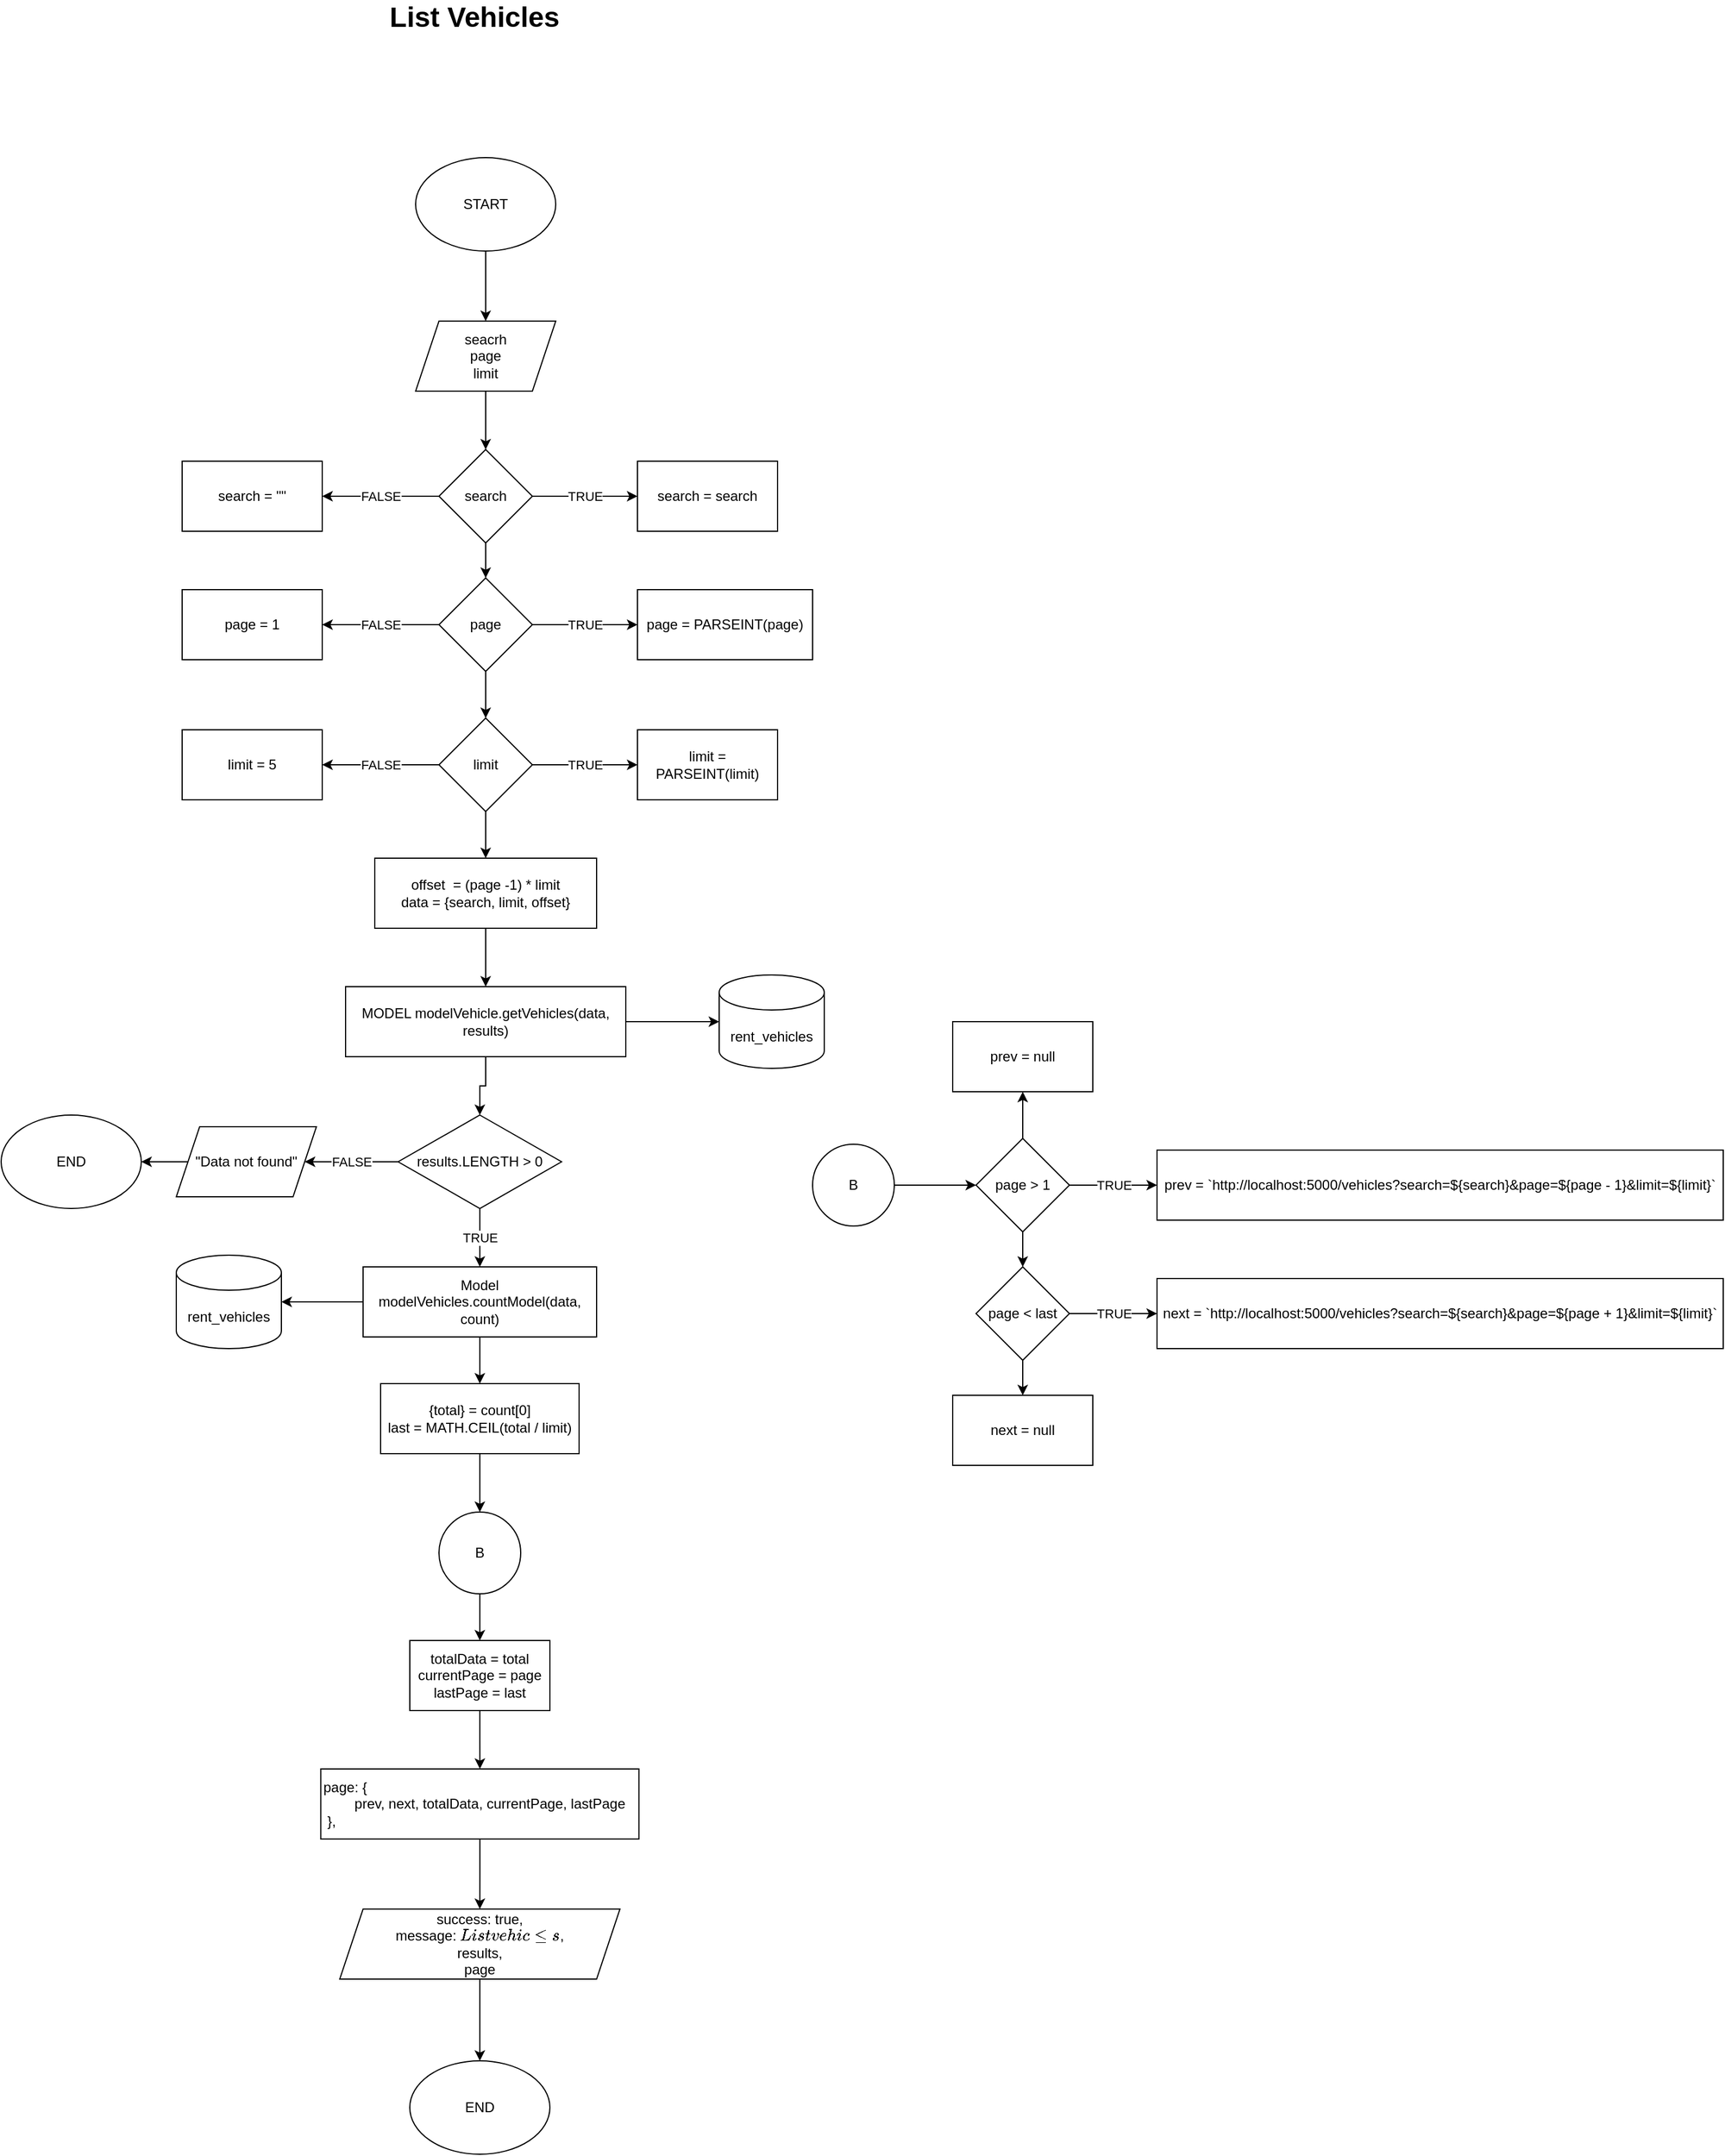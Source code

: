 <mxfile version="16.5.1" type="device" pages="6"><diagram id="XKgQLD-xGzTK4F7JuGG0" name="list vehicles"><mxGraphModel dx="869" dy="643" grid="1" gridSize="10" guides="1" tooltips="1" connect="1" arrows="1" fold="1" page="1" pageScale="1" pageWidth="850" pageHeight="1100" math="0" shadow="0"><root><mxCell id="0"/><mxCell id="1" parent="0"/><mxCell id="0VHul5hfKh2BVRMkY0b0-4" value="" style="edgeStyle=orthogonalEdgeStyle;rounded=0;orthogonalLoop=1;jettySize=auto;html=1;" edge="1" parent="1" source="0VHul5hfKh2BVRMkY0b0-1" target="0VHul5hfKh2BVRMkY0b0-2"><mxGeometry relative="1" as="geometry"/></mxCell><mxCell id="0VHul5hfKh2BVRMkY0b0-1" value="START" style="ellipse;whiteSpace=wrap;html=1;" vertex="1" parent="1"><mxGeometry x="490" y="180" width="120" height="80" as="geometry"/></mxCell><mxCell id="0VHul5hfKh2BVRMkY0b0-5" value="" style="edgeStyle=orthogonalEdgeStyle;rounded=0;orthogonalLoop=1;jettySize=auto;html=1;" edge="1" parent="1" source="0VHul5hfKh2BVRMkY0b0-2" target="0VHul5hfKh2BVRMkY0b0-3"><mxGeometry relative="1" as="geometry"/></mxCell><mxCell id="0VHul5hfKh2BVRMkY0b0-2" value="seacrh&lt;br&gt;page&lt;br&gt;limit" style="shape=parallelogram;perimeter=parallelogramPerimeter;whiteSpace=wrap;html=1;fixedSize=1;" vertex="1" parent="1"><mxGeometry x="490" y="320" width="120" height="60" as="geometry"/></mxCell><mxCell id="0VHul5hfKh2BVRMkY0b0-9" value="TRUE" style="edgeStyle=orthogonalEdgeStyle;rounded=0;orthogonalLoop=1;jettySize=auto;html=1;" edge="1" parent="1" source="0VHul5hfKh2BVRMkY0b0-3" target="0VHul5hfKh2BVRMkY0b0-6"><mxGeometry relative="1" as="geometry"/></mxCell><mxCell id="0VHul5hfKh2BVRMkY0b0-10" value="FALSE" style="edgeStyle=orthogonalEdgeStyle;rounded=0;orthogonalLoop=1;jettySize=auto;html=1;" edge="1" parent="1" source="0VHul5hfKh2BVRMkY0b0-3" target="0VHul5hfKh2BVRMkY0b0-7"><mxGeometry relative="1" as="geometry"/></mxCell><mxCell id="0VHul5hfKh2BVRMkY0b0-21" value="" style="edgeStyle=orthogonalEdgeStyle;rounded=0;orthogonalLoop=1;jettySize=auto;html=1;" edge="1" parent="1" source="0VHul5hfKh2BVRMkY0b0-3" target="0VHul5hfKh2BVRMkY0b0-13"><mxGeometry relative="1" as="geometry"/></mxCell><mxCell id="0VHul5hfKh2BVRMkY0b0-3" value="search" style="rhombus;whiteSpace=wrap;html=1;" vertex="1" parent="1"><mxGeometry x="510" y="430" width="80" height="80" as="geometry"/></mxCell><mxCell id="0VHul5hfKh2BVRMkY0b0-6" value="search = search" style="rounded=0;whiteSpace=wrap;html=1;" vertex="1" parent="1"><mxGeometry x="680" y="440" width="120" height="60" as="geometry"/></mxCell><mxCell id="0VHul5hfKh2BVRMkY0b0-7" value="search = &quot;&quot;" style="rounded=0;whiteSpace=wrap;html=1;" vertex="1" parent="1"><mxGeometry x="290" y="440" width="120" height="60" as="geometry"/></mxCell><mxCell id="0VHul5hfKh2BVRMkY0b0-11" value="TRUE" style="edgeStyle=orthogonalEdgeStyle;rounded=0;orthogonalLoop=1;jettySize=auto;html=1;" edge="1" parent="1" source="0VHul5hfKh2BVRMkY0b0-13" target="0VHul5hfKh2BVRMkY0b0-14"><mxGeometry relative="1" as="geometry"/></mxCell><mxCell id="0VHul5hfKh2BVRMkY0b0-12" value="FALSE" style="edgeStyle=orthogonalEdgeStyle;rounded=0;orthogonalLoop=1;jettySize=auto;html=1;" edge="1" parent="1" source="0VHul5hfKh2BVRMkY0b0-13" target="0VHul5hfKh2BVRMkY0b0-15"><mxGeometry relative="1" as="geometry"/></mxCell><mxCell id="0VHul5hfKh2BVRMkY0b0-22" value="" style="edgeStyle=orthogonalEdgeStyle;rounded=0;orthogonalLoop=1;jettySize=auto;html=1;" edge="1" parent="1" source="0VHul5hfKh2BVRMkY0b0-13" target="0VHul5hfKh2BVRMkY0b0-18"><mxGeometry relative="1" as="geometry"/></mxCell><mxCell id="0VHul5hfKh2BVRMkY0b0-13" value="page" style="rhombus;whiteSpace=wrap;html=1;" vertex="1" parent="1"><mxGeometry x="510" y="540" width="80" height="80" as="geometry"/></mxCell><mxCell id="0VHul5hfKh2BVRMkY0b0-14" value="page = PARSEINT(page)" style="rounded=0;whiteSpace=wrap;html=1;" vertex="1" parent="1"><mxGeometry x="680" y="550" width="150" height="60" as="geometry"/></mxCell><mxCell id="0VHul5hfKh2BVRMkY0b0-15" value="page = 1" style="rounded=0;whiteSpace=wrap;html=1;" vertex="1" parent="1"><mxGeometry x="290" y="550" width="120" height="60" as="geometry"/></mxCell><mxCell id="0VHul5hfKh2BVRMkY0b0-16" value="TRUE" style="edgeStyle=orthogonalEdgeStyle;rounded=0;orthogonalLoop=1;jettySize=auto;html=1;" edge="1" parent="1" source="0VHul5hfKh2BVRMkY0b0-18" target="0VHul5hfKh2BVRMkY0b0-19"><mxGeometry relative="1" as="geometry"/></mxCell><mxCell id="0VHul5hfKh2BVRMkY0b0-17" value="FALSE" style="edgeStyle=orthogonalEdgeStyle;rounded=0;orthogonalLoop=1;jettySize=auto;html=1;" edge="1" parent="1" source="0VHul5hfKh2BVRMkY0b0-18" target="0VHul5hfKh2BVRMkY0b0-20"><mxGeometry relative="1" as="geometry"/></mxCell><mxCell id="0VHul5hfKh2BVRMkY0b0-24" value="" style="edgeStyle=orthogonalEdgeStyle;rounded=0;orthogonalLoop=1;jettySize=auto;html=1;" edge="1" parent="1" source="0VHul5hfKh2BVRMkY0b0-18" target="0VHul5hfKh2BVRMkY0b0-23"><mxGeometry relative="1" as="geometry"/></mxCell><mxCell id="0VHul5hfKh2BVRMkY0b0-18" value="limit" style="rhombus;whiteSpace=wrap;html=1;" vertex="1" parent="1"><mxGeometry x="510" y="660" width="80" height="80" as="geometry"/></mxCell><mxCell id="0VHul5hfKh2BVRMkY0b0-19" value="limit = PARSEINT(limit)" style="rounded=0;whiteSpace=wrap;html=1;" vertex="1" parent="1"><mxGeometry x="680" y="670" width="120" height="60" as="geometry"/></mxCell><mxCell id="0VHul5hfKh2BVRMkY0b0-20" value="limit = 5" style="rounded=0;whiteSpace=wrap;html=1;" vertex="1" parent="1"><mxGeometry x="290" y="670" width="120" height="60" as="geometry"/></mxCell><mxCell id="0VHul5hfKh2BVRMkY0b0-27" value="" style="edgeStyle=orthogonalEdgeStyle;rounded=0;orthogonalLoop=1;jettySize=auto;html=1;" edge="1" parent="1" source="0VHul5hfKh2BVRMkY0b0-23" target="0VHul5hfKh2BVRMkY0b0-25"><mxGeometry relative="1" as="geometry"/></mxCell><mxCell id="0VHul5hfKh2BVRMkY0b0-23" value="offset&amp;nbsp; = (page -1) * limit&lt;br&gt;data = {search, limit, offset}" style="rounded=0;whiteSpace=wrap;html=1;" vertex="1" parent="1"><mxGeometry x="455" y="780" width="190" height="60" as="geometry"/></mxCell><mxCell id="st0_YMMSs0cAeKffxMpI-1" value="" style="edgeStyle=orthogonalEdgeStyle;rounded=0;orthogonalLoop=1;jettySize=auto;html=1;fontSize=12;" edge="1" parent="1" source="0VHul5hfKh2BVRMkY0b0-25" target="0VHul5hfKh2BVRMkY0b0-26"><mxGeometry relative="1" as="geometry"/></mxCell><mxCell id="st0_YMMSs0cAeKffxMpI-5" value="" style="edgeStyle=orthogonalEdgeStyle;rounded=0;orthogonalLoop=1;jettySize=auto;html=1;fontSize=12;" edge="1" parent="1" source="0VHul5hfKh2BVRMkY0b0-25" target="0VHul5hfKh2BVRMkY0b0-32"><mxGeometry relative="1" as="geometry"/></mxCell><mxCell id="0VHul5hfKh2BVRMkY0b0-25" value="MODEL modelVehicle.getVehicles(data, results)" style="rounded=0;whiteSpace=wrap;html=1;" vertex="1" parent="1"><mxGeometry x="430" y="890" width="240" height="60" as="geometry"/></mxCell><mxCell id="0VHul5hfKh2BVRMkY0b0-26" value="rent_vehicles" style="shape=cylinder3;whiteSpace=wrap;html=1;boundedLbl=1;backgroundOutline=1;size=15;" vertex="1" parent="1"><mxGeometry x="750" y="880" width="90" height="80" as="geometry"/></mxCell><mxCell id="0VHul5hfKh2BVRMkY0b0-35" value="FALSE" style="edgeStyle=orthogonalEdgeStyle;rounded=0;orthogonalLoop=1;jettySize=auto;html=1;" edge="1" parent="1" source="0VHul5hfKh2BVRMkY0b0-32" target="0VHul5hfKh2BVRMkY0b0-34"><mxGeometry relative="1" as="geometry"/></mxCell><mxCell id="0VHul5hfKh2BVRMkY0b0-37" value="TRUE" style="edgeStyle=orthogonalEdgeStyle;rounded=0;orthogonalLoop=1;jettySize=auto;html=1;" edge="1" parent="1" source="0VHul5hfKh2BVRMkY0b0-32" target="0VHul5hfKh2BVRMkY0b0-36"><mxGeometry relative="1" as="geometry"/></mxCell><mxCell id="0VHul5hfKh2BVRMkY0b0-32" value="results.LENGTH &amp;gt; 0" style="rhombus;whiteSpace=wrap;html=1;" vertex="1" parent="1"><mxGeometry x="475" y="1000" width="140" height="80" as="geometry"/></mxCell><mxCell id="0VHul5hfKh2BVRMkY0b0-68" value="" style="edgeStyle=orthogonalEdgeStyle;rounded=0;orthogonalLoop=1;jettySize=auto;html=1;" edge="1" parent="1" source="0VHul5hfKh2BVRMkY0b0-34" target="0VHul5hfKh2BVRMkY0b0-67"><mxGeometry relative="1" as="geometry"/></mxCell><mxCell id="0VHul5hfKh2BVRMkY0b0-34" value="&quot;Data not found&quot;" style="shape=parallelogram;perimeter=parallelogramPerimeter;whiteSpace=wrap;html=1;fixedSize=1;" vertex="1" parent="1"><mxGeometry x="285" y="1010" width="120" height="60" as="geometry"/></mxCell><mxCell id="st0_YMMSs0cAeKffxMpI-3" value="" style="edgeStyle=orthogonalEdgeStyle;rounded=0;orthogonalLoop=1;jettySize=auto;html=1;fontSize=12;" edge="1" parent="1" source="0VHul5hfKh2BVRMkY0b0-36" target="st0_YMMSs0cAeKffxMpI-2"><mxGeometry relative="1" as="geometry"/></mxCell><mxCell id="st0_YMMSs0cAeKffxMpI-4" value="" style="edgeStyle=orthogonalEdgeStyle;rounded=0;orthogonalLoop=1;jettySize=auto;html=1;fontSize=12;" edge="1" parent="1" source="0VHul5hfKh2BVRMkY0b0-36" target="0VHul5hfKh2BVRMkY0b0-40"><mxGeometry relative="1" as="geometry"/></mxCell><mxCell id="0VHul5hfKh2BVRMkY0b0-36" value="Model modelVehicles.countModel(data, count)" style="rounded=0;whiteSpace=wrap;html=1;" vertex="1" parent="1"><mxGeometry x="445" y="1130" width="200" height="60" as="geometry"/></mxCell><mxCell id="0VHul5hfKh2BVRMkY0b0-72" value="" style="edgeStyle=orthogonalEdgeStyle;rounded=0;orthogonalLoop=1;jettySize=auto;html=1;" edge="1" parent="1" source="0VHul5hfKh2BVRMkY0b0-40" target="0VHul5hfKh2BVRMkY0b0-71"><mxGeometry relative="1" as="geometry"/></mxCell><mxCell id="0VHul5hfKh2BVRMkY0b0-40" value="{total} = count[0]&lt;br&gt;last = MATH.CEIL(total / limit)" style="rounded=0;whiteSpace=wrap;html=1;" vertex="1" parent="1"><mxGeometry x="460" y="1230" width="170" height="60" as="geometry"/></mxCell><mxCell id="0VHul5hfKh2BVRMkY0b0-45" value="" style="edgeStyle=orthogonalEdgeStyle;rounded=0;orthogonalLoop=1;jettySize=auto;html=1;" edge="1" parent="1" source="0VHul5hfKh2BVRMkY0b0-42" target="0VHul5hfKh2BVRMkY0b0-44"><mxGeometry relative="1" as="geometry"/></mxCell><mxCell id="0VHul5hfKh2BVRMkY0b0-42" value="&lt;div&gt;page:&amp;nbsp;&lt;span&gt;{&lt;/span&gt;&lt;/div&gt;&lt;div&gt;&lt;span&gt;&lt;span style=&quot;white-space: pre&quot;&gt;&#9;&lt;/span&gt;prev,&lt;/span&gt;&lt;span&gt;&amp;nbsp;next,&lt;/span&gt;&lt;span&gt;&amp;nbsp;totalData,&lt;/span&gt;&lt;span&gt;&amp;nbsp;currentPage,&lt;/span&gt;&lt;span&gt;&amp;nbsp;lastPage&lt;/span&gt;&lt;/div&gt;&lt;div&gt;&amp;nbsp;},&lt;/div&gt;" style="rounded=0;whiteSpace=wrap;html=1;align=left;" vertex="1" parent="1"><mxGeometry x="408.75" y="1560" width="272.5" height="60" as="geometry"/></mxCell><mxCell id="0VHul5hfKh2BVRMkY0b0-70" value="" style="edgeStyle=orthogonalEdgeStyle;rounded=0;orthogonalLoop=1;jettySize=auto;html=1;" edge="1" parent="1" source="0VHul5hfKh2BVRMkY0b0-44"><mxGeometry relative="1" as="geometry"><mxPoint x="545" y="1810" as="targetPoint"/></mxGeometry></mxCell><mxCell id="0VHul5hfKh2BVRMkY0b0-44" value="&lt;div&gt;success: true,&lt;/div&gt;&lt;div&gt;message: `List vehicles`,&lt;/div&gt;&lt;div&gt;&lt;span&gt;results,&lt;/span&gt;&lt;/div&gt;&lt;div&gt;&lt;span&gt;page&lt;/span&gt;&lt;/div&gt;" style="shape=parallelogram;perimeter=parallelogramPerimeter;whiteSpace=wrap;html=1;fixedSize=1;align=center;" vertex="1" parent="1"><mxGeometry x="425" y="1680" width="240" height="60" as="geometry"/></mxCell><mxCell id="0VHul5hfKh2BVRMkY0b0-58" value="" style="edgeStyle=orthogonalEdgeStyle;rounded=0;orthogonalLoop=1;jettySize=auto;html=1;" edge="1" parent="1" source="0VHul5hfKh2BVRMkY0b0-48" target="0VHul5hfKh2BVRMkY0b0-49"><mxGeometry relative="1" as="geometry"/></mxCell><mxCell id="0VHul5hfKh2BVRMkY0b0-48" value="B" style="ellipse;whiteSpace=wrap;html=1;aspect=fixed;" vertex="1" parent="1"><mxGeometry x="830" y="1025" width="70" height="70" as="geometry"/></mxCell><mxCell id="0VHul5hfKh2BVRMkY0b0-52" value="TRUE" style="edgeStyle=orthogonalEdgeStyle;rounded=0;orthogonalLoop=1;jettySize=auto;html=1;" edge="1" parent="1" source="0VHul5hfKh2BVRMkY0b0-49" target="0VHul5hfKh2BVRMkY0b0-50"><mxGeometry relative="1" as="geometry"/></mxCell><mxCell id="0VHul5hfKh2BVRMkY0b0-57" value="" style="edgeStyle=orthogonalEdgeStyle;rounded=0;orthogonalLoop=1;jettySize=auto;html=1;" edge="1" parent="1" source="0VHul5hfKh2BVRMkY0b0-49" target="0VHul5hfKh2BVRMkY0b0-53"><mxGeometry relative="1" as="geometry"/></mxCell><mxCell id="0VHul5hfKh2BVRMkY0b0-61" value="" style="edgeStyle=orthogonalEdgeStyle;rounded=0;orthogonalLoop=1;jettySize=auto;html=1;" edge="1" parent="1" source="0VHul5hfKh2BVRMkY0b0-49" target="0VHul5hfKh2BVRMkY0b0-59"><mxGeometry relative="1" as="geometry"/></mxCell><mxCell id="0VHul5hfKh2BVRMkY0b0-49" value="page &amp;gt; 1" style="rhombus;whiteSpace=wrap;html=1;" vertex="1" parent="1"><mxGeometry x="970" y="1020" width="80" height="80" as="geometry"/></mxCell><mxCell id="0VHul5hfKh2BVRMkY0b0-50" value="&lt;span&gt;prev = `http://localhost:5000/vehicles?&lt;/span&gt;&lt;span&gt;search=${search}&amp;amp;page=${page - 1}&amp;amp;limit=${limit}`&lt;/span&gt;" style="rounded=0;whiteSpace=wrap;html=1;align=center;" vertex="1" parent="1"><mxGeometry x="1125" y="1030" width="485" height="60" as="geometry"/></mxCell><mxCell id="0VHul5hfKh2BVRMkY0b0-51" value="&lt;span style=&quot;text-align: left&quot;&gt;next = `http://localhost:5000/vehicles?&lt;/span&gt;&lt;span style=&quot;text-align: left&quot;&gt;search=${search}&amp;amp;page=${page + 1}&amp;amp;limit=${limit}`&lt;/span&gt;" style="rounded=0;whiteSpace=wrap;html=1;" vertex="1" parent="1"><mxGeometry x="1125" y="1140" width="485" height="60" as="geometry"/></mxCell><mxCell id="0VHul5hfKh2BVRMkY0b0-53" value="prev = null" style="rounded=0;whiteSpace=wrap;html=1;" vertex="1" parent="1"><mxGeometry x="950" y="920" width="120" height="60" as="geometry"/></mxCell><mxCell id="0VHul5hfKh2BVRMkY0b0-60" value="TRUE" style="edgeStyle=orthogonalEdgeStyle;rounded=0;orthogonalLoop=1;jettySize=auto;html=1;" edge="1" parent="1" source="0VHul5hfKh2BVRMkY0b0-59" target="0VHul5hfKh2BVRMkY0b0-51"><mxGeometry relative="1" as="geometry"/></mxCell><mxCell id="0VHul5hfKh2BVRMkY0b0-63" value="" style="edgeStyle=orthogonalEdgeStyle;rounded=0;orthogonalLoop=1;jettySize=auto;html=1;" edge="1" parent="1" source="0VHul5hfKh2BVRMkY0b0-59" target="0VHul5hfKh2BVRMkY0b0-62"><mxGeometry relative="1" as="geometry"/></mxCell><mxCell id="0VHul5hfKh2BVRMkY0b0-59" value="page &amp;lt; last" style="rhombus;whiteSpace=wrap;html=1;" vertex="1" parent="1"><mxGeometry x="970" y="1130" width="80" height="80" as="geometry"/></mxCell><mxCell id="0VHul5hfKh2BVRMkY0b0-62" value="next = null" style="rounded=0;whiteSpace=wrap;html=1;" vertex="1" parent="1"><mxGeometry x="950" y="1240" width="120" height="60" as="geometry"/></mxCell><mxCell id="0VHul5hfKh2BVRMkY0b0-66" value="" style="edgeStyle=orthogonalEdgeStyle;rounded=0;orthogonalLoop=1;jettySize=auto;html=1;" edge="1" parent="1" source="0VHul5hfKh2BVRMkY0b0-64" target="0VHul5hfKh2BVRMkY0b0-42"><mxGeometry relative="1" as="geometry"/></mxCell><mxCell id="0VHul5hfKh2BVRMkY0b0-64" value="totalData = total&lt;br&gt;currentPage = page&lt;br&gt;lastPage = last" style="rounded=0;whiteSpace=wrap;html=1;" vertex="1" parent="1"><mxGeometry x="485" y="1450" width="120" height="60" as="geometry"/></mxCell><mxCell id="0VHul5hfKh2BVRMkY0b0-67" value="END" style="ellipse;whiteSpace=wrap;html=1;" vertex="1" parent="1"><mxGeometry x="135" y="1000" width="120" height="80" as="geometry"/></mxCell><mxCell id="0VHul5hfKh2BVRMkY0b0-69" value="END" style="ellipse;whiteSpace=wrap;html=1;" vertex="1" parent="1"><mxGeometry x="485" y="1810" width="120" height="80" as="geometry"/></mxCell><mxCell id="0VHul5hfKh2BVRMkY0b0-73" value="" style="edgeStyle=orthogonalEdgeStyle;rounded=0;orthogonalLoop=1;jettySize=auto;html=1;" edge="1" parent="1" source="0VHul5hfKh2BVRMkY0b0-71" target="0VHul5hfKh2BVRMkY0b0-64"><mxGeometry relative="1" as="geometry"/></mxCell><mxCell id="0VHul5hfKh2BVRMkY0b0-71" value="B" style="ellipse;whiteSpace=wrap;html=1;aspect=fixed;" vertex="1" parent="1"><mxGeometry x="510" y="1340" width="70" height="70" as="geometry"/></mxCell><mxCell id="0VHul5hfKh2BVRMkY0b0-75" value="&lt;b&gt;&lt;font style=&quot;font-size: 24px&quot;&gt;List Vehicles&lt;/font&gt;&lt;/b&gt;" style="text;html=1;align=center;verticalAlign=middle;resizable=0;points=[];autosize=1;strokeColor=none;fillColor=none;" vertex="1" parent="1"><mxGeometry x="460" y="50" width="160" height="20" as="geometry"/></mxCell><mxCell id="st0_YMMSs0cAeKffxMpI-2" value="rent_vehicles" style="shape=cylinder3;whiteSpace=wrap;html=1;boundedLbl=1;backgroundOutline=1;size=15;" vertex="1" parent="1"><mxGeometry x="285" y="1120" width="90" height="80" as="geometry"/></mxCell></root></mxGraphModel></diagram><diagram id="ZfBDGO7lKcpG-itCCvve" name="vehicles by category"><mxGraphModel dx="1303" dy="965" grid="1" gridSize="10" guides="1" tooltips="1" connect="1" arrows="1" fold="1" page="1" pageScale="1" pageWidth="850" pageHeight="1100" math="0" shadow="0"><root><mxCell id="xr7kdP-405vdRUgfswMM-0"/><mxCell id="xr7kdP-405vdRUgfswMM-1" parent="xr7kdP-405vdRUgfswMM-0"/><mxCell id="xr7kdP-405vdRUgfswMM-2" value="&lt;b&gt;Vehicles by Category&lt;/b&gt;" style="text;html=1;align=center;verticalAlign=middle;resizable=0;points=[];autosize=1;strokeColor=none;fillColor=none;fontSize=24;" vertex="1" parent="xr7kdP-405vdRUgfswMM-1"><mxGeometry x="413.75" y="70" width="260" height="30" as="geometry"/></mxCell><mxCell id="BzilfMTwjuwXETa_aD6Q-0" value="" style="edgeStyle=orthogonalEdgeStyle;rounded=0;orthogonalLoop=1;jettySize=auto;html=1;" edge="1" parent="xr7kdP-405vdRUgfswMM-1" source="BzilfMTwjuwXETa_aD6Q-1" target="BzilfMTwjuwXETa_aD6Q-3"><mxGeometry relative="1" as="geometry"/></mxCell><mxCell id="BzilfMTwjuwXETa_aD6Q-1" value="START" style="ellipse;whiteSpace=wrap;html=1;" vertex="1" parent="xr7kdP-405vdRUgfswMM-1"><mxGeometry x="490" y="180" width="120" height="80" as="geometry"/></mxCell><mxCell id="BzilfMTwjuwXETa_aD6Q-2" value="" style="edgeStyle=orthogonalEdgeStyle;rounded=0;orthogonalLoop=1;jettySize=auto;html=1;" edge="1" parent="xr7kdP-405vdRUgfswMM-1" source="BzilfMTwjuwXETa_aD6Q-3" target="BzilfMTwjuwXETa_aD6Q-7"><mxGeometry relative="1" as="geometry"/></mxCell><mxCell id="BzilfMTwjuwXETa_aD6Q-3" value="category&lt;br&gt;page&lt;br&gt;limit" style="shape=parallelogram;perimeter=parallelogramPerimeter;whiteSpace=wrap;html=1;fixedSize=1;" vertex="1" parent="xr7kdP-405vdRUgfswMM-1"><mxGeometry x="490" y="320" width="120" height="60" as="geometry"/></mxCell><mxCell id="BzilfMTwjuwXETa_aD6Q-4" value="TRUE" style="edgeStyle=orthogonalEdgeStyle;rounded=0;orthogonalLoop=1;jettySize=auto;html=1;" edge="1" parent="xr7kdP-405vdRUgfswMM-1" source="BzilfMTwjuwXETa_aD6Q-7" target="BzilfMTwjuwXETa_aD6Q-8"><mxGeometry relative="1" as="geometry"/></mxCell><mxCell id="BzilfMTwjuwXETa_aD6Q-5" value="FALSE" style="edgeStyle=orthogonalEdgeStyle;rounded=0;orthogonalLoop=1;jettySize=auto;html=1;" edge="1" parent="xr7kdP-405vdRUgfswMM-1" source="BzilfMTwjuwXETa_aD6Q-7" target="BzilfMTwjuwXETa_aD6Q-9"><mxGeometry relative="1" as="geometry"/></mxCell><mxCell id="BzilfMTwjuwXETa_aD6Q-6" value="" style="edgeStyle=orthogonalEdgeStyle;rounded=0;orthogonalLoop=1;jettySize=auto;html=1;" edge="1" parent="xr7kdP-405vdRUgfswMM-1" source="BzilfMTwjuwXETa_aD6Q-7" target="BzilfMTwjuwXETa_aD6Q-13"><mxGeometry relative="1" as="geometry"/></mxCell><mxCell id="BzilfMTwjuwXETa_aD6Q-7" value="category" style="rhombus;whiteSpace=wrap;html=1;" vertex="1" parent="xr7kdP-405vdRUgfswMM-1"><mxGeometry x="510" y="430" width="80" height="80" as="geometry"/></mxCell><mxCell id="BzilfMTwjuwXETa_aD6Q-8" value="category = category" style="rounded=0;whiteSpace=wrap;html=1;" vertex="1" parent="xr7kdP-405vdRUgfswMM-1"><mxGeometry x="680" y="440" width="120" height="60" as="geometry"/></mxCell><mxCell id="BzilfMTwjuwXETa_aD6Q-9" value="category = &quot;&quot;" style="rounded=0;whiteSpace=wrap;html=1;" vertex="1" parent="xr7kdP-405vdRUgfswMM-1"><mxGeometry x="290" y="440" width="120" height="60" as="geometry"/></mxCell><mxCell id="BzilfMTwjuwXETa_aD6Q-10" value="TRUE" style="edgeStyle=orthogonalEdgeStyle;rounded=0;orthogonalLoop=1;jettySize=auto;html=1;" edge="1" parent="xr7kdP-405vdRUgfswMM-1" source="BzilfMTwjuwXETa_aD6Q-13" target="BzilfMTwjuwXETa_aD6Q-14"><mxGeometry relative="1" as="geometry"/></mxCell><mxCell id="BzilfMTwjuwXETa_aD6Q-11" value="FALSE" style="edgeStyle=orthogonalEdgeStyle;rounded=0;orthogonalLoop=1;jettySize=auto;html=1;" edge="1" parent="xr7kdP-405vdRUgfswMM-1" source="BzilfMTwjuwXETa_aD6Q-13" target="BzilfMTwjuwXETa_aD6Q-15"><mxGeometry relative="1" as="geometry"/></mxCell><mxCell id="BzilfMTwjuwXETa_aD6Q-12" value="" style="edgeStyle=orthogonalEdgeStyle;rounded=0;orthogonalLoop=1;jettySize=auto;html=1;" edge="1" parent="xr7kdP-405vdRUgfswMM-1" source="BzilfMTwjuwXETa_aD6Q-13" target="BzilfMTwjuwXETa_aD6Q-19"><mxGeometry relative="1" as="geometry"/></mxCell><mxCell id="BzilfMTwjuwXETa_aD6Q-13" value="page" style="rhombus;whiteSpace=wrap;html=1;" vertex="1" parent="xr7kdP-405vdRUgfswMM-1"><mxGeometry x="510" y="540" width="80" height="80" as="geometry"/></mxCell><mxCell id="BzilfMTwjuwXETa_aD6Q-14" value="page = PARSEINT(page)" style="rounded=0;whiteSpace=wrap;html=1;" vertex="1" parent="xr7kdP-405vdRUgfswMM-1"><mxGeometry x="680" y="550" width="150" height="60" as="geometry"/></mxCell><mxCell id="BzilfMTwjuwXETa_aD6Q-15" value="page = 1" style="rounded=0;whiteSpace=wrap;html=1;" vertex="1" parent="xr7kdP-405vdRUgfswMM-1"><mxGeometry x="290" y="550" width="120" height="60" as="geometry"/></mxCell><mxCell id="BzilfMTwjuwXETa_aD6Q-16" value="TRUE" style="edgeStyle=orthogonalEdgeStyle;rounded=0;orthogonalLoop=1;jettySize=auto;html=1;" edge="1" parent="xr7kdP-405vdRUgfswMM-1" source="BzilfMTwjuwXETa_aD6Q-19" target="BzilfMTwjuwXETa_aD6Q-20"><mxGeometry relative="1" as="geometry"/></mxCell><mxCell id="BzilfMTwjuwXETa_aD6Q-17" value="FALSE" style="edgeStyle=orthogonalEdgeStyle;rounded=0;orthogonalLoop=1;jettySize=auto;html=1;" edge="1" parent="xr7kdP-405vdRUgfswMM-1" source="BzilfMTwjuwXETa_aD6Q-19" target="BzilfMTwjuwXETa_aD6Q-21"><mxGeometry relative="1" as="geometry"/></mxCell><mxCell id="BzilfMTwjuwXETa_aD6Q-18" value="" style="edgeStyle=orthogonalEdgeStyle;rounded=0;orthogonalLoop=1;jettySize=auto;html=1;" edge="1" parent="xr7kdP-405vdRUgfswMM-1" source="BzilfMTwjuwXETa_aD6Q-19" target="BzilfMTwjuwXETa_aD6Q-23"><mxGeometry relative="1" as="geometry"/></mxCell><mxCell id="BzilfMTwjuwXETa_aD6Q-19" value="limit" style="rhombus;whiteSpace=wrap;html=1;" vertex="1" parent="xr7kdP-405vdRUgfswMM-1"><mxGeometry x="510" y="660" width="80" height="80" as="geometry"/></mxCell><mxCell id="BzilfMTwjuwXETa_aD6Q-20" value="limit = PARSEINT(limit)" style="rounded=0;whiteSpace=wrap;html=1;" vertex="1" parent="xr7kdP-405vdRUgfswMM-1"><mxGeometry x="680" y="670" width="140" height="60" as="geometry"/></mxCell><mxCell id="BzilfMTwjuwXETa_aD6Q-21" value="limit = 5" style="rounded=0;whiteSpace=wrap;html=1;" vertex="1" parent="xr7kdP-405vdRUgfswMM-1"><mxGeometry x="290" y="670" width="120" height="60" as="geometry"/></mxCell><mxCell id="BzilfMTwjuwXETa_aD6Q-22" value="" style="edgeStyle=orthogonalEdgeStyle;rounded=0;orthogonalLoop=1;jettySize=auto;html=1;" edge="1" parent="xr7kdP-405vdRUgfswMM-1" source="BzilfMTwjuwXETa_aD6Q-23" target="BzilfMTwjuwXETa_aD6Q-25"><mxGeometry relative="1" as="geometry"/></mxCell><mxCell id="BzilfMTwjuwXETa_aD6Q-23" value="offset&amp;nbsp; = (page -1) * limit&lt;br&gt;data = {category, limit, offset}" style="rounded=0;whiteSpace=wrap;html=1;" vertex="1" parent="xr7kdP-405vdRUgfswMM-1"><mxGeometry x="460" y="780" width="180" height="60" as="geometry"/></mxCell><mxCell id="DFt1iNR-E8gBTqLGdfpR-0" value="" style="edgeStyle=orthogonalEdgeStyle;rounded=0;orthogonalLoop=1;jettySize=auto;html=1;fontSize=12;" edge="1" parent="xr7kdP-405vdRUgfswMM-1" source="BzilfMTwjuwXETa_aD6Q-25" target="BzilfMTwjuwXETa_aD6Q-26"><mxGeometry relative="1" as="geometry"/></mxCell><mxCell id="DFt1iNR-E8gBTqLGdfpR-1" value="" style="edgeStyle=orthogonalEdgeStyle;rounded=0;orthogonalLoop=1;jettySize=auto;html=1;fontSize=12;" edge="1" parent="xr7kdP-405vdRUgfswMM-1" source="BzilfMTwjuwXETa_aD6Q-25" target="BzilfMTwjuwXETa_aD6Q-33"><mxGeometry relative="1" as="geometry"/></mxCell><mxCell id="BzilfMTwjuwXETa_aD6Q-25" value="MODEL &lt;br&gt;modelVehicle.getVehicles(data, results)" style="rounded=0;whiteSpace=wrap;html=1;" vertex="1" parent="xr7kdP-405vdRUgfswMM-1"><mxGeometry x="430" y="890" width="240" height="60" as="geometry"/></mxCell><mxCell id="BzilfMTwjuwXETa_aD6Q-26" value="rent_vehicles" style="shape=cylinder3;whiteSpace=wrap;html=1;boundedLbl=1;backgroundOutline=1;size=15;" vertex="1" parent="xr7kdP-405vdRUgfswMM-1"><mxGeometry x="250" y="880" width="90" height="80" as="geometry"/></mxCell><mxCell id="BzilfMTwjuwXETa_aD6Q-31" value="FALSE" style="edgeStyle=orthogonalEdgeStyle;rounded=0;orthogonalLoop=1;jettySize=auto;html=1;" edge="1" parent="xr7kdP-405vdRUgfswMM-1" source="BzilfMTwjuwXETa_aD6Q-33" target="BzilfMTwjuwXETa_aD6Q-35"><mxGeometry relative="1" as="geometry"/></mxCell><mxCell id="BzilfMTwjuwXETa_aD6Q-32" value="TRUE" style="edgeStyle=orthogonalEdgeStyle;rounded=0;orthogonalLoop=1;jettySize=auto;html=1;" edge="1" parent="xr7kdP-405vdRUgfswMM-1" source="BzilfMTwjuwXETa_aD6Q-33" target="BzilfMTwjuwXETa_aD6Q-37"><mxGeometry relative="1" as="geometry"/></mxCell><mxCell id="BzilfMTwjuwXETa_aD6Q-33" value="results.LENGTH &amp;gt; 0" style="rhombus;whiteSpace=wrap;html=1;" vertex="1" parent="xr7kdP-405vdRUgfswMM-1"><mxGeometry x="480" y="1020" width="140" height="80" as="geometry"/></mxCell><mxCell id="BzilfMTwjuwXETa_aD6Q-34" value="" style="edgeStyle=orthogonalEdgeStyle;rounded=0;orthogonalLoop=1;jettySize=auto;html=1;" edge="1" parent="xr7kdP-405vdRUgfswMM-1" source="BzilfMTwjuwXETa_aD6Q-35" target="BzilfMTwjuwXETa_aD6Q-61"><mxGeometry relative="1" as="geometry"/></mxCell><mxCell id="BzilfMTwjuwXETa_aD6Q-35" value="&quot;Data not found&quot;" style="shape=parallelogram;perimeter=parallelogramPerimeter;whiteSpace=wrap;html=1;fixedSize=1;" vertex="1" parent="xr7kdP-405vdRUgfswMM-1"><mxGeometry x="290" y="1030" width="120" height="60" as="geometry"/></mxCell><mxCell id="DFt1iNR-E8gBTqLGdfpR-3" value="" style="edgeStyle=orthogonalEdgeStyle;rounded=0;orthogonalLoop=1;jettySize=auto;html=1;fontSize=12;" edge="1" parent="xr7kdP-405vdRUgfswMM-1" source="BzilfMTwjuwXETa_aD6Q-37" target="DFt1iNR-E8gBTqLGdfpR-2"><mxGeometry relative="1" as="geometry"/></mxCell><mxCell id="DFt1iNR-E8gBTqLGdfpR-4" value="" style="edgeStyle=orthogonalEdgeStyle;rounded=0;orthogonalLoop=1;jettySize=auto;html=1;fontSize=12;" edge="1" parent="xr7kdP-405vdRUgfswMM-1" source="BzilfMTwjuwXETa_aD6Q-37" target="BzilfMTwjuwXETa_aD6Q-41"><mxGeometry relative="1" as="geometry"/></mxCell><mxCell id="BzilfMTwjuwXETa_aD6Q-37" value="Model modelVehicles.countModel(data, count)" style="rounded=0;whiteSpace=wrap;html=1;" vertex="1" parent="xr7kdP-405vdRUgfswMM-1"><mxGeometry x="450" y="1150" width="200" height="60" as="geometry"/></mxCell><mxCell id="BzilfMTwjuwXETa_aD6Q-40" value="" style="edgeStyle=orthogonalEdgeStyle;rounded=0;orthogonalLoop=1;jettySize=auto;html=1;" edge="1" parent="xr7kdP-405vdRUgfswMM-1" source="BzilfMTwjuwXETa_aD6Q-41" target="BzilfMTwjuwXETa_aD6Q-64"><mxGeometry relative="1" as="geometry"/></mxCell><mxCell id="BzilfMTwjuwXETa_aD6Q-41" value="{total} = count[0]&lt;br&gt;last = MATH.CEIL(total / limit)" style="rounded=0;whiteSpace=wrap;html=1;" vertex="1" parent="xr7kdP-405vdRUgfswMM-1"><mxGeometry x="465" y="1270" width="170" height="60" as="geometry"/></mxCell><mxCell id="BzilfMTwjuwXETa_aD6Q-42" value="" style="edgeStyle=orthogonalEdgeStyle;rounded=0;orthogonalLoop=1;jettySize=auto;html=1;" edge="1" parent="xr7kdP-405vdRUgfswMM-1" source="BzilfMTwjuwXETa_aD6Q-43" target="BzilfMTwjuwXETa_aD6Q-45"><mxGeometry relative="1" as="geometry"/></mxCell><mxCell id="BzilfMTwjuwXETa_aD6Q-43" value="&lt;div&gt;page:&amp;nbsp;&lt;span&gt;{&lt;/span&gt;&lt;/div&gt;&lt;div&gt;&lt;span&gt;&lt;span style=&quot;white-space: pre&quot;&gt;&#9;&lt;/span&gt;prev,&lt;/span&gt;&lt;span&gt;&amp;nbsp;next,&lt;/span&gt;&lt;span&gt;&amp;nbsp;totalData,&lt;/span&gt;&lt;span&gt;&amp;nbsp;currentPage,&lt;/span&gt;&lt;span&gt;&amp;nbsp;lastPage&lt;/span&gt;&lt;/div&gt;&lt;div&gt;&amp;nbsp;},&lt;/div&gt;" style="rounded=0;whiteSpace=wrap;html=1;align=left;" vertex="1" parent="xr7kdP-405vdRUgfswMM-1"><mxGeometry x="413.75" y="1600" width="272.5" height="60" as="geometry"/></mxCell><mxCell id="BzilfMTwjuwXETa_aD6Q-44" value="" style="edgeStyle=orthogonalEdgeStyle;rounded=0;orthogonalLoop=1;jettySize=auto;html=1;" edge="1" parent="xr7kdP-405vdRUgfswMM-1" source="BzilfMTwjuwXETa_aD6Q-45"><mxGeometry relative="1" as="geometry"><mxPoint x="550" y="1850" as="targetPoint"/></mxGeometry></mxCell><mxCell id="BzilfMTwjuwXETa_aD6Q-45" value="&lt;div&gt;success: true,&lt;/div&gt;&lt;div&gt;message: `List vehicles by category`,&lt;/div&gt;&lt;div&gt;&lt;span&gt;results,&lt;/span&gt;&lt;/div&gt;&lt;div&gt;&lt;span&gt;page&lt;/span&gt;&lt;/div&gt;" style="shape=parallelogram;perimeter=parallelogramPerimeter;whiteSpace=wrap;html=1;fixedSize=1;align=center;" vertex="1" parent="xr7kdP-405vdRUgfswMM-1"><mxGeometry x="430" y="1720" width="240" height="60" as="geometry"/></mxCell><mxCell id="BzilfMTwjuwXETa_aD6Q-46" value="" style="edgeStyle=orthogonalEdgeStyle;rounded=0;orthogonalLoop=1;jettySize=auto;html=1;" edge="1" parent="xr7kdP-405vdRUgfswMM-1" source="BzilfMTwjuwXETa_aD6Q-47" target="BzilfMTwjuwXETa_aD6Q-51"><mxGeometry relative="1" as="geometry"/></mxCell><mxCell id="BzilfMTwjuwXETa_aD6Q-47" value="B" style="ellipse;whiteSpace=wrap;html=1;aspect=fixed;" vertex="1" parent="xr7kdP-405vdRUgfswMM-1"><mxGeometry x="830" y="1025" width="70" height="70" as="geometry"/></mxCell><mxCell id="BzilfMTwjuwXETa_aD6Q-48" value="TRUE" style="edgeStyle=orthogonalEdgeStyle;rounded=0;orthogonalLoop=1;jettySize=auto;html=1;" edge="1" parent="xr7kdP-405vdRUgfswMM-1" source="BzilfMTwjuwXETa_aD6Q-51" target="BzilfMTwjuwXETa_aD6Q-52"><mxGeometry relative="1" as="geometry"/></mxCell><mxCell id="BzilfMTwjuwXETa_aD6Q-49" value="" style="edgeStyle=orthogonalEdgeStyle;rounded=0;orthogonalLoop=1;jettySize=auto;html=1;" edge="1" parent="xr7kdP-405vdRUgfswMM-1" source="BzilfMTwjuwXETa_aD6Q-51" target="BzilfMTwjuwXETa_aD6Q-54"><mxGeometry relative="1" as="geometry"/></mxCell><mxCell id="BzilfMTwjuwXETa_aD6Q-50" value="" style="edgeStyle=orthogonalEdgeStyle;rounded=0;orthogonalLoop=1;jettySize=auto;html=1;" edge="1" parent="xr7kdP-405vdRUgfswMM-1" source="BzilfMTwjuwXETa_aD6Q-51" target="BzilfMTwjuwXETa_aD6Q-57"><mxGeometry relative="1" as="geometry"/></mxCell><mxCell id="BzilfMTwjuwXETa_aD6Q-51" value="page &amp;gt; 1" style="rhombus;whiteSpace=wrap;html=1;" vertex="1" parent="xr7kdP-405vdRUgfswMM-1"><mxGeometry x="970" y="1020" width="80" height="80" as="geometry"/></mxCell><mxCell id="BzilfMTwjuwXETa_aD6Q-52" value="&lt;span&gt;prev = `http://localhost:5000/vehicles/category?category&lt;/span&gt;&lt;span&gt;=${category}&amp;amp;page=${page - 1}&amp;amp;limit=${limit}`&lt;/span&gt;" style="rounded=0;whiteSpace=wrap;html=1;align=center;" vertex="1" parent="xr7kdP-405vdRUgfswMM-1"><mxGeometry x="1125" y="1030" width="555" height="60" as="geometry"/></mxCell><mxCell id="BzilfMTwjuwXETa_aD6Q-53" value="next = `http://localhost:5000/vehicles/category?category=${category}&amp;amp;page=${page + 1}&amp;amp;limit=${limit}`" style="rounded=0;whiteSpace=wrap;html=1;" vertex="1" parent="xr7kdP-405vdRUgfswMM-1"><mxGeometry x="1125" y="1140" width="555" height="60" as="geometry"/></mxCell><mxCell id="BzilfMTwjuwXETa_aD6Q-54" value="prev = null" style="rounded=0;whiteSpace=wrap;html=1;" vertex="1" parent="xr7kdP-405vdRUgfswMM-1"><mxGeometry x="950" y="920" width="120" height="60" as="geometry"/></mxCell><mxCell id="BzilfMTwjuwXETa_aD6Q-55" value="TRUE" style="edgeStyle=orthogonalEdgeStyle;rounded=0;orthogonalLoop=1;jettySize=auto;html=1;" edge="1" parent="xr7kdP-405vdRUgfswMM-1" source="BzilfMTwjuwXETa_aD6Q-57" target="BzilfMTwjuwXETa_aD6Q-53"><mxGeometry relative="1" as="geometry"/></mxCell><mxCell id="BzilfMTwjuwXETa_aD6Q-56" value="" style="edgeStyle=orthogonalEdgeStyle;rounded=0;orthogonalLoop=1;jettySize=auto;html=1;" edge="1" parent="xr7kdP-405vdRUgfswMM-1" source="BzilfMTwjuwXETa_aD6Q-57" target="BzilfMTwjuwXETa_aD6Q-58"><mxGeometry relative="1" as="geometry"/></mxCell><mxCell id="BzilfMTwjuwXETa_aD6Q-57" value="page &amp;lt; last" style="rhombus;whiteSpace=wrap;html=1;" vertex="1" parent="xr7kdP-405vdRUgfswMM-1"><mxGeometry x="970" y="1130" width="80" height="80" as="geometry"/></mxCell><mxCell id="BzilfMTwjuwXETa_aD6Q-58" value="next = null" style="rounded=0;whiteSpace=wrap;html=1;" vertex="1" parent="xr7kdP-405vdRUgfswMM-1"><mxGeometry x="950" y="1240" width="120" height="60" as="geometry"/></mxCell><mxCell id="BzilfMTwjuwXETa_aD6Q-59" value="" style="edgeStyle=orthogonalEdgeStyle;rounded=0;orthogonalLoop=1;jettySize=auto;html=1;" edge="1" parent="xr7kdP-405vdRUgfswMM-1" source="BzilfMTwjuwXETa_aD6Q-60" target="BzilfMTwjuwXETa_aD6Q-43"><mxGeometry relative="1" as="geometry"/></mxCell><mxCell id="BzilfMTwjuwXETa_aD6Q-60" value="totalData = total&lt;br&gt;currentPage = page&lt;br&gt;lastPage = last" style="rounded=0;whiteSpace=wrap;html=1;" vertex="1" parent="xr7kdP-405vdRUgfswMM-1"><mxGeometry x="490" y="1490" width="120" height="60" as="geometry"/></mxCell><mxCell id="BzilfMTwjuwXETa_aD6Q-61" value="END" style="ellipse;whiteSpace=wrap;html=1;" vertex="1" parent="xr7kdP-405vdRUgfswMM-1"><mxGeometry x="140" y="1020" width="120" height="80" as="geometry"/></mxCell><mxCell id="BzilfMTwjuwXETa_aD6Q-62" value="END" style="ellipse;whiteSpace=wrap;html=1;" vertex="1" parent="xr7kdP-405vdRUgfswMM-1"><mxGeometry x="490" y="1850" width="120" height="80" as="geometry"/></mxCell><mxCell id="BzilfMTwjuwXETa_aD6Q-63" value="" style="edgeStyle=orthogonalEdgeStyle;rounded=0;orthogonalLoop=1;jettySize=auto;html=1;" edge="1" parent="xr7kdP-405vdRUgfswMM-1" source="BzilfMTwjuwXETa_aD6Q-64" target="BzilfMTwjuwXETa_aD6Q-60"><mxGeometry relative="1" as="geometry"/></mxCell><mxCell id="BzilfMTwjuwXETa_aD6Q-64" value="B" style="ellipse;whiteSpace=wrap;html=1;aspect=fixed;" vertex="1" parent="xr7kdP-405vdRUgfswMM-1"><mxGeometry x="515" y="1380" width="70" height="70" as="geometry"/></mxCell><mxCell id="DFt1iNR-E8gBTqLGdfpR-2" value="rent_vehicles" style="shape=cylinder3;whiteSpace=wrap;html=1;boundedLbl=1;backgroundOutline=1;size=15;" vertex="1" parent="xr7kdP-405vdRUgfswMM-1"><mxGeometry x="290" y="1140" width="90" height="80" as="geometry"/></mxCell></root></mxGraphModel></diagram><diagram id="v-q-0guUbO6aUMVPoxil" name="vehicles by id"><mxGraphModel dx="1043" dy="772" grid="1" gridSize="10" guides="1" tooltips="1" connect="1" arrows="1" fold="1" page="1" pageScale="1" pageWidth="850" pageHeight="1100" math="0" shadow="0"><root><mxCell id="c8D-qltnYfbQuxOqA4LE-0"/><mxCell id="c8D-qltnYfbQuxOqA4LE-1" parent="c8D-qltnYfbQuxOqA4LE-0"/><mxCell id="c8D-qltnYfbQuxOqA4LE-6" value="" style="edgeStyle=orthogonalEdgeStyle;rounded=0;orthogonalLoop=1;jettySize=auto;html=1;fontSize=12;" edge="1" parent="c8D-qltnYfbQuxOqA4LE-1" source="c8D-qltnYfbQuxOqA4LE-2" target="c8D-qltnYfbQuxOqA4LE-3"><mxGeometry relative="1" as="geometry"/></mxCell><mxCell id="c8D-qltnYfbQuxOqA4LE-2" value="START" style="ellipse;whiteSpace=wrap;html=1;fontSize=12;" vertex="1" parent="c8D-qltnYfbQuxOqA4LE-1"><mxGeometry x="220" y="90" width="120" height="80" as="geometry"/></mxCell><mxCell id="c8D-qltnYfbQuxOqA4LE-7" value="" style="edgeStyle=orthogonalEdgeStyle;rounded=0;orthogonalLoop=1;jettySize=auto;html=1;fontSize=12;" edge="1" parent="c8D-qltnYfbQuxOqA4LE-1" source="c8D-qltnYfbQuxOqA4LE-3" target="c8D-qltnYfbQuxOqA4LE-5"><mxGeometry relative="1" as="geometry"/></mxCell><mxCell id="c8D-qltnYfbQuxOqA4LE-3" value="id" style="shape=parallelogram;perimeter=parallelogramPerimeter;whiteSpace=wrap;html=1;fixedSize=1;fontSize=12;" vertex="1" parent="c8D-qltnYfbQuxOqA4LE-1"><mxGeometry x="220" y="210" width="120" height="60" as="geometry"/></mxCell><mxCell id="c8D-qltnYfbQuxOqA4LE-9" value="" style="edgeStyle=orthogonalEdgeStyle;rounded=0;orthogonalLoop=1;jettySize=auto;html=1;fontSize=12;" edge="1" parent="c8D-qltnYfbQuxOqA4LE-1" source="c8D-qltnYfbQuxOqA4LE-5" target="c8D-qltnYfbQuxOqA4LE-8"><mxGeometry relative="1" as="geometry"/></mxCell><mxCell id="AnYpQSuGf9-IwW1LqcGL-0" value="" style="edgeStyle=orthogonalEdgeStyle;rounded=0;orthogonalLoop=1;jettySize=auto;html=1;fontSize=12;" edge="1" parent="c8D-qltnYfbQuxOqA4LE-1" source="c8D-qltnYfbQuxOqA4LE-5" target="c8D-qltnYfbQuxOqA4LE-10"><mxGeometry relative="1" as="geometry"/></mxCell><mxCell id="c8D-qltnYfbQuxOqA4LE-5" value="MODEL&lt;br&gt;vehicle.getVehicle(id, results)" style="rounded=0;whiteSpace=wrap;html=1;fontSize=12;" vertex="1" parent="c8D-qltnYfbQuxOqA4LE-1"><mxGeometry x="200" y="310" width="160" height="60" as="geometry"/></mxCell><mxCell id="c8D-qltnYfbQuxOqA4LE-8" value="rent_vehicles" style="shape=cylinder3;whiteSpace=wrap;html=1;boundedLbl=1;backgroundOutline=1;size=15;fontSize=12;" vertex="1" parent="c8D-qltnYfbQuxOqA4LE-1"><mxGeometry x="470" y="300" width="90" height="80" as="geometry"/></mxCell><mxCell id="c8D-qltnYfbQuxOqA4LE-13" value="FALSE" style="edgeStyle=orthogonalEdgeStyle;rounded=0;orthogonalLoop=1;jettySize=auto;html=1;fontSize=12;" edge="1" parent="c8D-qltnYfbQuxOqA4LE-1" source="c8D-qltnYfbQuxOqA4LE-10" target="c8D-qltnYfbQuxOqA4LE-12"><mxGeometry relative="1" as="geometry"/></mxCell><mxCell id="c8D-qltnYfbQuxOqA4LE-17" value="" style="edgeStyle=orthogonalEdgeStyle;rounded=0;orthogonalLoop=1;jettySize=auto;html=1;fontSize=12;" edge="1" parent="c8D-qltnYfbQuxOqA4LE-1" source="c8D-qltnYfbQuxOqA4LE-10" target="c8D-qltnYfbQuxOqA4LE-16"><mxGeometry relative="1" as="geometry"/></mxCell><mxCell id="c8D-qltnYfbQuxOqA4LE-10" value="results.length &amp;gt; 0" style="rhombus;whiteSpace=wrap;html=1;fontSize=12;" vertex="1" parent="c8D-qltnYfbQuxOqA4LE-1"><mxGeometry x="220" y="440" width="120" height="80" as="geometry"/></mxCell><mxCell id="c8D-qltnYfbQuxOqA4LE-15" value="" style="edgeStyle=orthogonalEdgeStyle;rounded=0;orthogonalLoop=1;jettySize=auto;html=1;fontSize=12;" edge="1" parent="c8D-qltnYfbQuxOqA4LE-1" source="c8D-qltnYfbQuxOqA4LE-12" target="c8D-qltnYfbQuxOqA4LE-14"><mxGeometry relative="1" as="geometry"/></mxCell><mxCell id="c8D-qltnYfbQuxOqA4LE-12" value="success: false,&lt;br&gt;message: &quot;vehicle not found with id &quot; + id," style="shape=parallelogram;perimeter=parallelogramPerimeter;whiteSpace=wrap;html=1;fixedSize=1;fontSize=12;" vertex="1" parent="c8D-qltnYfbQuxOqA4LE-1"><mxGeometry x="400" y="450" width="260" height="60" as="geometry"/></mxCell><mxCell id="c8D-qltnYfbQuxOqA4LE-14" value="END" style="ellipse;whiteSpace=wrap;html=1;fontSize=12;" vertex="1" parent="c8D-qltnYfbQuxOqA4LE-1"><mxGeometry x="720" y="440" width="120" height="80" as="geometry"/></mxCell><mxCell id="c8D-qltnYfbQuxOqA4LE-19" value="" style="edgeStyle=orthogonalEdgeStyle;rounded=0;orthogonalLoop=1;jettySize=auto;html=1;fontSize=12;" edge="1" parent="c8D-qltnYfbQuxOqA4LE-1" source="c8D-qltnYfbQuxOqA4LE-16" target="c8D-qltnYfbQuxOqA4LE-18"><mxGeometry relative="1" as="geometry"/></mxCell><mxCell id="c8D-qltnYfbQuxOqA4LE-16" value="success: true,&lt;br&gt;message: &quot;Detail vehicle&quot;,&lt;br&gt;results: result[0]" style="shape=parallelogram;perimeter=parallelogramPerimeter;whiteSpace=wrap;html=1;fixedSize=1;fontSize=12;" vertex="1" parent="c8D-qltnYfbQuxOqA4LE-1"><mxGeometry x="165" y="560" width="230" height="60" as="geometry"/></mxCell><mxCell id="c8D-qltnYfbQuxOqA4LE-18" value="END" style="ellipse;whiteSpace=wrap;html=1;fontSize=12;" vertex="1" parent="c8D-qltnYfbQuxOqA4LE-1"><mxGeometry x="220" y="670" width="120" height="80" as="geometry"/></mxCell></root></mxGraphModel></diagram><diagram id="Kev3J5JuJH50BFD25Oxw" name="add vehicle"><mxGraphModel dx="920" dy="681" grid="1" gridSize="10" guides="1" tooltips="1" connect="1" arrows="1" fold="1" page="1" pageScale="1" pageWidth="850" pageHeight="1100" math="0" shadow="0"><root><mxCell id="y9YOfa9U07YiuDLFKCsP-0"/><mxCell id="y9YOfa9U07YiuDLFKCsP-1" parent="y9YOfa9U07YiuDLFKCsP-0"/><mxCell id="y9YOfa9U07YiuDLFKCsP-5" value="" style="edgeStyle=orthogonalEdgeStyle;rounded=0;orthogonalLoop=1;jettySize=auto;html=1;fontSize=12;" edge="1" parent="y9YOfa9U07YiuDLFKCsP-1" source="y9YOfa9U07YiuDLFKCsP-2" target="y9YOfa9U07YiuDLFKCsP-3"><mxGeometry relative="1" as="geometry"/></mxCell><mxCell id="y9YOfa9U07YiuDLFKCsP-2" value="START" style="ellipse;whiteSpace=wrap;html=1;fontSize=12;" vertex="1" parent="y9YOfa9U07YiuDLFKCsP-1"><mxGeometry x="520" y="120" width="120" height="80" as="geometry"/></mxCell><mxCell id="y9YOfa9U07YiuDLFKCsP-6" value="" style="edgeStyle=orthogonalEdgeStyle;rounded=0;orthogonalLoop=1;jettySize=auto;html=1;fontSize=12;" edge="1" parent="y9YOfa9U07YiuDLFKCsP-1" source="y9YOfa9U07YiuDLFKCsP-3" target="y9YOfa9U07YiuDLFKCsP-4"><mxGeometry relative="1" as="geometry"/></mxCell><mxCell id="y9YOfa9U07YiuDLFKCsP-3" value="id_category&lt;br&gt;brand&lt;br&gt;capacity" style="shape=parallelogram;perimeter=parallelogramPerimeter;whiteSpace=wrap;html=1;fixedSize=1;fontSize=12;" vertex="1" parent="y9YOfa9U07YiuDLFKCsP-1"><mxGeometry x="520" y="230" width="120" height="60" as="geometry"/></mxCell><mxCell id="y9YOfa9U07YiuDLFKCsP-10" value="" style="edgeStyle=orthogonalEdgeStyle;rounded=0;orthogonalLoop=1;jettySize=auto;html=1;fontSize=12;" edge="1" parent="y9YOfa9U07YiuDLFKCsP-1" source="y9YOfa9U07YiuDLFKCsP-4" target="y9YOfa9U07YiuDLFKCsP-9"><mxGeometry relative="1" as="geometry"/></mxCell><mxCell id="y9YOfa9U07YiuDLFKCsP-4" value="location&lt;br&gt;price&lt;br&gt;qty" style="shape=parallelogram;perimeter=parallelogramPerimeter;whiteSpace=wrap;html=1;fixedSize=1;fontSize=12;" vertex="1" parent="y9YOfa9U07YiuDLFKCsP-1"><mxGeometry x="520" y="330" width="120" height="60" as="geometry"/></mxCell><mxCell id="y9YOfa9U07YiuDLFKCsP-7" value="dataBody = {type, brand, capacity, location, price, qty}" style="rounded=0;whiteSpace=wrap;html=1;fontSize=12;" vertex="1" parent="y9YOfa9U07YiuDLFKCsP-1"><mxGeometry x="1050" y="600" width="120" height="60" as="geometry"/></mxCell><mxCell id="y9YOfa9U07YiuDLFKCsP-12" value="FALSE" style="edgeStyle=orthogonalEdgeStyle;rounded=0;orthogonalLoop=1;jettySize=auto;html=1;fontSize=12;" edge="1" parent="y9YOfa9U07YiuDLFKCsP-1" source="y9YOfa9U07YiuDLFKCsP-9" target="y9YOfa9U07YiuDLFKCsP-11"><mxGeometry relative="1" as="geometry"/></mxCell><mxCell id="y9YOfa9U07YiuDLFKCsP-18" value="" style="edgeStyle=orthogonalEdgeStyle;rounded=0;orthogonalLoop=1;jettySize=auto;html=1;fontSize=12;" edge="1" parent="y9YOfa9U07YiuDLFKCsP-1" source="y9YOfa9U07YiuDLFKCsP-9" target="y9YOfa9U07YiuDLFKCsP-17"><mxGeometry relative="1" as="geometry"/></mxCell><mxCell id="y9YOfa9U07YiuDLFKCsP-9" value="id_category &amp;amp;&amp;amp; brand &amp;amp;&amp;amp; capacity &amp;amp;&amp;amp; location &amp;amp;&amp;amp; price &amp;amp;&amp;amp; qty" style="rhombus;whiteSpace=wrap;html=1;fontSize=12;" vertex="1" parent="y9YOfa9U07YiuDLFKCsP-1"><mxGeometry x="400" y="450" width="360" height="120" as="geometry"/></mxCell><mxCell id="y9YOfa9U07YiuDLFKCsP-16" value="" style="edgeStyle=orthogonalEdgeStyle;rounded=0;orthogonalLoop=1;jettySize=auto;html=1;fontSize=12;" edge="1" parent="y9YOfa9U07YiuDLFKCsP-1" source="y9YOfa9U07YiuDLFKCsP-11" target="y9YOfa9U07YiuDLFKCsP-14"><mxGeometry relative="1" as="geometry"/></mxCell><mxCell id="y9YOfa9U07YiuDLFKCsP-11" value="success: false,&lt;br&gt;message:&amp;nbsp;'Failed to add new vehicle, data must be filled'," style="shape=parallelogram;perimeter=parallelogramPerimeter;whiteSpace=wrap;html=1;fixedSize=1;fontSize=12;" vertex="1" parent="y9YOfa9U07YiuDLFKCsP-1"><mxGeometry x="100" y="480" width="220" height="60" as="geometry"/></mxCell><mxCell id="y9YOfa9U07YiuDLFKCsP-14" value="END" style="ellipse;whiteSpace=wrap;html=1;fontSize=12;" vertex="1" parent="y9YOfa9U07YiuDLFKCsP-1"><mxGeometry x="150" y="590" width="120" height="80" as="geometry"/></mxCell><mxCell id="y9YOfa9U07YiuDLFKCsP-31" style="edgeStyle=orthogonalEdgeStyle;rounded=0;orthogonalLoop=1;jettySize=auto;html=1;fontSize=12;" edge="1" parent="y9YOfa9U07YiuDLFKCsP-1" source="y9YOfa9U07YiuDLFKCsP-17" target="y9YOfa9U07YiuDLFKCsP-19"><mxGeometry relative="1" as="geometry"/></mxCell><mxCell id="y9YOfa9U07YiuDLFKCsP-32" value="" style="edgeStyle=orthogonalEdgeStyle;rounded=0;orthogonalLoop=1;jettySize=auto;html=1;fontSize=12;" edge="1" parent="y9YOfa9U07YiuDLFKCsP-1" source="y9YOfa9U07YiuDLFKCsP-17" target="y9YOfa9U07YiuDLFKCsP-22"><mxGeometry relative="1" as="geometry"/></mxCell><mxCell id="y9YOfa9U07YiuDLFKCsP-17" value="MODEL&lt;br&gt;categories.getCategory(id_category, checkType)" style="rounded=0;whiteSpace=wrap;html=1;fontSize=12;" vertex="1" parent="y9YOfa9U07YiuDLFKCsP-1"><mxGeometry x="480" y="640" width="200" height="60" as="geometry"/></mxCell><mxCell id="y9YOfa9U07YiuDLFKCsP-19" value="rent_vehicles" style="shape=cylinder3;whiteSpace=wrap;html=1;boundedLbl=1;backgroundOutline=1;size=15;fontSize=12;" vertex="1" parent="y9YOfa9U07YiuDLFKCsP-1"><mxGeometry x="780" y="630" width="100" height="80" as="geometry"/></mxCell><mxCell id="y9YOfa9U07YiuDLFKCsP-25" value="FALSE" style="edgeStyle=orthogonalEdgeStyle;rounded=0;orthogonalLoop=1;jettySize=auto;html=1;fontSize=12;" edge="1" parent="y9YOfa9U07YiuDLFKCsP-1" source="y9YOfa9U07YiuDLFKCsP-22" target="y9YOfa9U07YiuDLFKCsP-24"><mxGeometry relative="1" as="geometry"/></mxCell><mxCell id="y9YOfa9U07YiuDLFKCsP-38" value="TRUE" style="edgeStyle=orthogonalEdgeStyle;rounded=0;orthogonalLoop=1;jettySize=auto;html=1;fontSize=12;" edge="1" parent="y9YOfa9U07YiuDLFKCsP-1" source="y9YOfa9U07YiuDLFKCsP-22" target="y9YOfa9U07YiuDLFKCsP-37"><mxGeometry relative="1" as="geometry"/></mxCell><mxCell id="y9YOfa9U07YiuDLFKCsP-22" value="checkType.LENGTH &amp;gt; 0" style="rhombus;whiteSpace=wrap;html=1;fontSize=12;" vertex="1" parent="y9YOfa9U07YiuDLFKCsP-1"><mxGeometry x="495" y="760" width="170" height="80" as="geometry"/></mxCell><mxCell id="y9YOfa9U07YiuDLFKCsP-27" value="" style="edgeStyle=orthogonalEdgeStyle;rounded=0;orthogonalLoop=1;jettySize=auto;html=1;fontSize=12;" edge="1" parent="y9YOfa9U07YiuDLFKCsP-1" source="y9YOfa9U07YiuDLFKCsP-24" target="y9YOfa9U07YiuDLFKCsP-26"><mxGeometry relative="1" as="geometry"/></mxCell><mxCell id="y9YOfa9U07YiuDLFKCsP-33" value="" style="edgeStyle=orthogonalEdgeStyle;rounded=0;orthogonalLoop=1;jettySize=auto;html=1;fontSize=12;" edge="1" parent="y9YOfa9U07YiuDLFKCsP-1" source="y9YOfa9U07YiuDLFKCsP-24" target="y9YOfa9U07YiuDLFKCsP-28"><mxGeometry relative="1" as="geometry"/></mxCell><mxCell id="y9YOfa9U07YiuDLFKCsP-24" value="MODEL&lt;br&gt;categories.getTypeIdCategories(typeCtg)" style="rounded=0;whiteSpace=wrap;html=1;fontSize=12;" vertex="1" parent="y9YOfa9U07YiuDLFKCsP-1"><mxGeometry x="170" y="770" width="230" height="60" as="geometry"/></mxCell><mxCell id="y9YOfa9U07YiuDLFKCsP-26" value="rent_vehicles" style="shape=cylinder3;whiteSpace=wrap;html=1;boundedLbl=1;backgroundOutline=1;size=15;fontSize=12;" vertex="1" parent="y9YOfa9U07YiuDLFKCsP-1"><mxGeometry x="10" y="760" width="100" height="80" as="geometry"/></mxCell><mxCell id="y9YOfa9U07YiuDLFKCsP-36" value="" style="edgeStyle=orthogonalEdgeStyle;rounded=0;orthogonalLoop=1;jettySize=auto;html=1;fontSize=12;" edge="1" parent="y9YOfa9U07YiuDLFKCsP-1" source="y9YOfa9U07YiuDLFKCsP-28" target="y9YOfa9U07YiuDLFKCsP-35"><mxGeometry relative="1" as="geometry"/></mxCell><mxCell id="y9YOfa9U07YiuDLFKCsP-28" value="success: false,&lt;br&gt;message: &quot;id_category not available&quot;,&lt;br&gt;listCategories: typeCtg" style="shape=parallelogram;perimeter=parallelogramPerimeter;whiteSpace=wrap;html=1;fixedSize=1;fontSize=12;" vertex="1" parent="y9YOfa9U07YiuDLFKCsP-1"><mxGeometry x="167.5" y="900" width="235" height="60" as="geometry"/></mxCell><mxCell id="y9YOfa9U07YiuDLFKCsP-35" value="END" style="ellipse;whiteSpace=wrap;html=1;fontSize=12;" vertex="1" parent="y9YOfa9U07YiuDLFKCsP-1"><mxGeometry x="225" y="1010" width="120" height="80" as="geometry"/></mxCell><mxCell id="y9YOfa9U07YiuDLFKCsP-40" value="" style="edgeStyle=orthogonalEdgeStyle;rounded=0;orthogonalLoop=1;jettySize=auto;html=1;fontSize=12;" edge="1" parent="y9YOfa9U07YiuDLFKCsP-1" source="y9YOfa9U07YiuDLFKCsP-37" target="y9YOfa9U07YiuDLFKCsP-39"><mxGeometry relative="1" as="geometry"/></mxCell><mxCell id="y9YOfa9U07YiuDLFKCsP-37" value="regex = /\D/g" style="rounded=0;whiteSpace=wrap;html=1;fontSize=12;" vertex="1" parent="y9YOfa9U07YiuDLFKCsP-1"><mxGeometry x="520" y="890" width="120" height="60" as="geometry"/></mxCell><mxCell id="y9YOfa9U07YiuDLFKCsP-42" value="FALSE" style="edgeStyle=orthogonalEdgeStyle;rounded=0;orthogonalLoop=1;jettySize=auto;html=1;fontSize=12;" edge="1" parent="y9YOfa9U07YiuDLFKCsP-1" source="y9YOfa9U07YiuDLFKCsP-39" target="y9YOfa9U07YiuDLFKCsP-41"><mxGeometry relative="1" as="geometry"/></mxCell><mxCell id="y9YOfa9U07YiuDLFKCsP-47" value="TRUE" style="edgeStyle=orthogonalEdgeStyle;rounded=0;orthogonalLoop=1;jettySize=auto;html=1;fontSize=12;" edge="1" parent="y9YOfa9U07YiuDLFKCsP-1" source="y9YOfa9U07YiuDLFKCsP-39" target="y9YOfa9U07YiuDLFKCsP-45"><mxGeometry relative="1" as="geometry"/></mxCell><mxCell id="y9YOfa9U07YiuDLFKCsP-39" value="!regex.test(price) &amp;amp;&amp;amp; !regex.test(qty)" style="rhombus;whiteSpace=wrap;html=1;fontSize=12;" vertex="1" parent="y9YOfa9U07YiuDLFKCsP-1"><mxGeometry x="500" y="1000" width="160" height="80" as="geometry"/></mxCell><mxCell id="y9YOfa9U07YiuDLFKCsP-44" value="" style="edgeStyle=orthogonalEdgeStyle;rounded=0;orthogonalLoop=1;jettySize=auto;html=1;fontSize=12;" edge="1" parent="y9YOfa9U07YiuDLFKCsP-1" source="y9YOfa9U07YiuDLFKCsP-41" target="y9YOfa9U07YiuDLFKCsP-43"><mxGeometry relative="1" as="geometry"/></mxCell><mxCell id="y9YOfa9U07YiuDLFKCsP-41" value="success: false,&lt;br&gt;message: &quot;Price and qty must be number&quot;" style="shape=parallelogram;perimeter=parallelogramPerimeter;whiteSpace=wrap;html=1;fixedSize=1;fontSize=12;" vertex="1" parent="y9YOfa9U07YiuDLFKCsP-1"><mxGeometry x="730" y="1010" width="160" height="60" as="geometry"/></mxCell><mxCell id="y9YOfa9U07YiuDLFKCsP-43" value="END" style="ellipse;whiteSpace=wrap;html=1;fontSize=12;" vertex="1" parent="y9YOfa9U07YiuDLFKCsP-1"><mxGeometry x="950" y="1000" width="120" height="80" as="geometry"/></mxCell><mxCell id="y9YOfa9U07YiuDLFKCsP-49" value="" style="edgeStyle=orthogonalEdgeStyle;rounded=0;orthogonalLoop=1;jettySize=auto;html=1;fontSize=12;" edge="1" parent="y9YOfa9U07YiuDLFKCsP-1" source="y9YOfa9U07YiuDLFKCsP-45" target="y9YOfa9U07YiuDLFKCsP-48"><mxGeometry relative="1" as="geometry"/></mxCell><mxCell id="y9YOfa9U07YiuDLFKCsP-45" value="typeCategory = checkType[0].type" style="rounded=0;whiteSpace=wrap;html=1;fontSize=12;" vertex="1" parent="y9YOfa9U07YiuDLFKCsP-1"><mxGeometry x="520" y="1130" width="120" height="60" as="geometry"/></mxCell><mxCell id="HEWCrec61bfMpfoAOHe2-1" value="" style="edgeStyle=orthogonalEdgeStyle;rounded=0;orthogonalLoop=1;jettySize=auto;html=1;fontSize=12;" edge="1" parent="y9YOfa9U07YiuDLFKCsP-1" source="y9YOfa9U07YiuDLFKCsP-48" target="HEWCrec61bfMpfoAOHe2-0"><mxGeometry relative="1" as="geometry"/></mxCell><mxCell id="y9YOfa9U07YiuDLFKCsP-48" value="dataBody = {id_category, type: typeCategory, brand, capacity, location, price, qty}" style="rounded=0;whiteSpace=wrap;html=1;fontSize=12;" vertex="1" parent="y9YOfa9U07YiuDLFKCsP-1"><mxGeometry x="500" y="1240" width="160" height="60" as="geometry"/></mxCell><mxCell id="HEWCrec61bfMpfoAOHe2-3" value="" style="edgeStyle=orthogonalEdgeStyle;rounded=0;orthogonalLoop=1;jettySize=auto;html=1;fontSize=12;" edge="1" parent="y9YOfa9U07YiuDLFKCsP-1" source="HEWCrec61bfMpfoAOHe2-0" target="HEWCrec61bfMpfoAOHe2-2"><mxGeometry relative="1" as="geometry"/></mxCell><mxCell id="HEWCrec61bfMpfoAOHe2-5" value="" style="edgeStyle=orthogonalEdgeStyle;rounded=0;orthogonalLoop=1;jettySize=auto;html=1;fontSize=12;" edge="1" parent="y9YOfa9U07YiuDLFKCsP-1" source="HEWCrec61bfMpfoAOHe2-0" target="HEWCrec61bfMpfoAOHe2-4"><mxGeometry relative="1" as="geometry"/></mxCell><mxCell id="HEWCrec61bfMpfoAOHe2-0" value="MODEL&lt;br&gt;vehicle.checkVehicle(databody, checkResult)" style="rounded=0;whiteSpace=wrap;html=1;fontSize=12;" vertex="1" parent="y9YOfa9U07YiuDLFKCsP-1"><mxGeometry x="495" y="1350" width="170" height="60" as="geometry"/></mxCell><mxCell id="HEWCrec61bfMpfoAOHe2-2" value="rent_vehicles" style="shape=cylinder3;whiteSpace=wrap;html=1;boundedLbl=1;backgroundOutline=1;size=15;fontSize=12;" vertex="1" parent="y9YOfa9U07YiuDLFKCsP-1"><mxGeometry x="302.5" y="1340" width="100" height="80" as="geometry"/></mxCell><mxCell id="HEWCrec61bfMpfoAOHe2-7" value="TRUE" style="edgeStyle=orthogonalEdgeStyle;rounded=0;orthogonalLoop=1;jettySize=auto;html=1;fontSize=12;" edge="1" parent="y9YOfa9U07YiuDLFKCsP-1" source="HEWCrec61bfMpfoAOHe2-4" target="HEWCrec61bfMpfoAOHe2-6"><mxGeometry relative="1" as="geometry"/></mxCell><mxCell id="HEWCrec61bfMpfoAOHe2-9" value="FALSE" style="edgeStyle=orthogonalEdgeStyle;rounded=0;orthogonalLoop=1;jettySize=auto;html=1;fontSize=12;" edge="1" parent="y9YOfa9U07YiuDLFKCsP-1" source="HEWCrec61bfMpfoAOHe2-4" target="HEWCrec61bfMpfoAOHe2-8"><mxGeometry relative="1" as="geometry"/></mxCell><mxCell id="HEWCrec61bfMpfoAOHe2-4" value="checkResult.length &amp;gt; 0" style="rhombus;whiteSpace=wrap;html=1;fontSize=12;" vertex="1" parent="y9YOfa9U07YiuDLFKCsP-1"><mxGeometry x="510" y="1450" width="140" height="80" as="geometry"/></mxCell><mxCell id="HEWCrec61bfMpfoAOHe2-18" value="" style="edgeStyle=orthogonalEdgeStyle;rounded=0;orthogonalLoop=1;jettySize=auto;html=1;fontSize=12;" edge="1" parent="y9YOfa9U07YiuDLFKCsP-1" source="HEWCrec61bfMpfoAOHe2-6" target="HEWCrec61bfMpfoAOHe2-17"><mxGeometry relative="1" as="geometry"/></mxCell><mxCell id="HEWCrec61bfMpfoAOHe2-6" value="success: false,&lt;br&gt;message: &quot;Failed to add new vehicle. Data already exist&quot;" style="shape=parallelogram;perimeter=parallelogramPerimeter;whiteSpace=wrap;html=1;fixedSize=1;fontSize=12;" vertex="1" parent="y9YOfa9U07YiuDLFKCsP-1"><mxGeometry x="730" y="1460" width="220" height="60" as="geometry"/></mxCell><mxCell id="HEWCrec61bfMpfoAOHe2-11" style="edgeStyle=orthogonalEdgeStyle;rounded=0;orthogonalLoop=1;jettySize=auto;html=1;entryX=1;entryY=0.5;entryDx=0;entryDy=0;entryPerimeter=0;fontSize=12;" edge="1" parent="y9YOfa9U07YiuDLFKCsP-1" source="HEWCrec61bfMpfoAOHe2-8" target="HEWCrec61bfMpfoAOHe2-10"><mxGeometry relative="1" as="geometry"/></mxCell><mxCell id="HEWCrec61bfMpfoAOHe2-13" value="" style="edgeStyle=orthogonalEdgeStyle;rounded=0;orthogonalLoop=1;jettySize=auto;html=1;fontSize=12;" edge="1" parent="y9YOfa9U07YiuDLFKCsP-1" source="HEWCrec61bfMpfoAOHe2-8" target="HEWCrec61bfMpfoAOHe2-12"><mxGeometry relative="1" as="geometry"/></mxCell><mxCell id="HEWCrec61bfMpfoAOHe2-8" value="MODEL&lt;br&gt;vehicles.addVehicle(dataBody)" style="rounded=0;whiteSpace=wrap;html=1;fontSize=12;" vertex="1" parent="y9YOfa9U07YiuDLFKCsP-1"><mxGeometry x="500" y="1590" width="160" height="60" as="geometry"/></mxCell><mxCell id="HEWCrec61bfMpfoAOHe2-10" value="rent_vehicles" style="shape=cylinder3;whiteSpace=wrap;html=1;boundedLbl=1;backgroundOutline=1;size=15;fontSize=12;" vertex="1" parent="y9YOfa9U07YiuDLFKCsP-1"><mxGeometry x="300" y="1580" width="100" height="80" as="geometry"/></mxCell><mxCell id="HEWCrec61bfMpfoAOHe2-15" value="" style="edgeStyle=orthogonalEdgeStyle;rounded=0;orthogonalLoop=1;jettySize=auto;html=1;fontSize=12;" edge="1" parent="y9YOfa9U07YiuDLFKCsP-1" source="HEWCrec61bfMpfoAOHe2-12" target="HEWCrec61bfMpfoAOHe2-14"><mxGeometry relative="1" as="geometry"/></mxCell><mxCell id="HEWCrec61bfMpfoAOHe2-16" style="edgeStyle=orthogonalEdgeStyle;rounded=0;orthogonalLoop=1;jettySize=auto;html=1;entryX=0.5;entryY=1;entryDx=0;entryDy=0;entryPerimeter=0;fontSize=12;" edge="1" parent="y9YOfa9U07YiuDLFKCsP-1" source="HEWCrec61bfMpfoAOHe2-12" target="HEWCrec61bfMpfoAOHe2-10"><mxGeometry relative="1" as="geometry"/></mxCell><mxCell id="HEWCrec61bfMpfoAOHe2-12" value="MODEL&lt;br&gt;vehicles.newVehicle(results)" style="rounded=0;whiteSpace=wrap;html=1;fontSize=12;" vertex="1" parent="y9YOfa9U07YiuDLFKCsP-1"><mxGeometry x="492.5" y="1700" width="175" height="60" as="geometry"/></mxCell><mxCell id="HEWCrec61bfMpfoAOHe2-20" value="" style="edgeStyle=orthogonalEdgeStyle;rounded=0;orthogonalLoop=1;jettySize=auto;html=1;fontSize=12;" edge="1" parent="y9YOfa9U07YiuDLFKCsP-1" source="HEWCrec61bfMpfoAOHe2-14" target="HEWCrec61bfMpfoAOHe2-19"><mxGeometry relative="1" as="geometry"/></mxCell><mxCell id="HEWCrec61bfMpfoAOHe2-14" value="success: true,&lt;br&gt;message: &quot;Successfully added new vehicle&quot;,&lt;br&gt;results: results[0]" style="shape=parallelogram;perimeter=parallelogramPerimeter;whiteSpace=wrap;html=1;fixedSize=1;fontSize=12;" vertex="1" parent="y9YOfa9U07YiuDLFKCsP-1"><mxGeometry x="485" y="1810" width="190" height="60" as="geometry"/></mxCell><mxCell id="HEWCrec61bfMpfoAOHe2-17" value="END" style="ellipse;whiteSpace=wrap;html=1;fontSize=12;" vertex="1" parent="y9YOfa9U07YiuDLFKCsP-1"><mxGeometry x="1010" y="1450" width="120" height="80" as="geometry"/></mxCell><mxCell id="HEWCrec61bfMpfoAOHe2-19" value="END" style="ellipse;whiteSpace=wrap;html=1;fontSize=12;" vertex="1" parent="y9YOfa9U07YiuDLFKCsP-1"><mxGeometry x="520" y="1920" width="120" height="80" as="geometry"/></mxCell></root></mxGraphModel></diagram><diagram id="zRAtB450T-29RVZX9bQy" name="edit vehicle"><mxGraphModel dx="1043" dy="772" grid="1" gridSize="10" guides="1" tooltips="1" connect="1" arrows="1" fold="1" page="1" pageScale="1" pageWidth="850" pageHeight="1100" math="0" shadow="0"><root><mxCell id="-m-Ez2CucH-UqbDyvaOF-0"/><mxCell id="-m-Ez2CucH-UqbDyvaOF-1" parent="-m-Ez2CucH-UqbDyvaOF-0"/><mxCell id="-m-Ez2CucH-UqbDyvaOF-4" value="" style="edgeStyle=orthogonalEdgeStyle;rounded=0;orthogonalLoop=1;jettySize=auto;html=1;fontSize=12;" edge="1" parent="-m-Ez2CucH-UqbDyvaOF-1" source="-m-Ez2CucH-UqbDyvaOF-2" target="-m-Ez2CucH-UqbDyvaOF-3"><mxGeometry relative="1" as="geometry"/></mxCell><mxCell id="-m-Ez2CucH-UqbDyvaOF-2" value="START" style="ellipse;whiteSpace=wrap;html=1;fontSize=12;" vertex="1" parent="-m-Ez2CucH-UqbDyvaOF-1"><mxGeometry x="410" y="40" width="120" height="80" as="geometry"/></mxCell><mxCell id="-m-Ez2CucH-UqbDyvaOF-7" value="" style="edgeStyle=orthogonalEdgeStyle;rounded=0;orthogonalLoop=1;jettySize=auto;html=1;fontSize=12;" edge="1" parent="-m-Ez2CucH-UqbDyvaOF-1" source="-m-Ez2CucH-UqbDyvaOF-3" target="-m-Ez2CucH-UqbDyvaOF-5"><mxGeometry relative="1" as="geometry"/></mxCell><mxCell id="-m-Ez2CucH-UqbDyvaOF-3" value="id" style="shape=parallelogram;perimeter=parallelogramPerimeter;whiteSpace=wrap;html=1;fixedSize=1;fontSize=12;" vertex="1" parent="-m-Ez2CucH-UqbDyvaOF-1"><mxGeometry x="410" y="170" width="120" height="60" as="geometry"/></mxCell><mxCell id="-m-Ez2CucH-UqbDyvaOF-8" value="" style="edgeStyle=orthogonalEdgeStyle;rounded=0;orthogonalLoop=1;jettySize=auto;html=1;fontSize=12;" edge="1" parent="-m-Ez2CucH-UqbDyvaOF-1" source="-m-Ez2CucH-UqbDyvaOF-5" target="-m-Ez2CucH-UqbDyvaOF-6"><mxGeometry relative="1" as="geometry"/></mxCell><mxCell id="-m-Ez2CucH-UqbDyvaOF-5" value="id_category&lt;br&gt;brand&lt;br&gt;capacity" style="shape=parallelogram;perimeter=parallelogramPerimeter;whiteSpace=wrap;html=1;fixedSize=1;fontSize=12;" vertex="1" parent="-m-Ez2CucH-UqbDyvaOF-1"><mxGeometry x="410" y="260" width="120" height="60" as="geometry"/></mxCell><mxCell id="-m-Ez2CucH-UqbDyvaOF-11" value="" style="edgeStyle=orthogonalEdgeStyle;rounded=0;orthogonalLoop=1;jettySize=auto;html=1;fontSize=12;" edge="1" parent="-m-Ez2CucH-UqbDyvaOF-1" source="-m-Ez2CucH-UqbDyvaOF-6" target="-m-Ez2CucH-UqbDyvaOF-10"><mxGeometry relative="1" as="geometry"/></mxCell><mxCell id="-m-Ez2CucH-UqbDyvaOF-6" value="location&lt;br&gt;price&lt;br&gt;qty&lt;br&gt;rent_count" style="shape=parallelogram;perimeter=parallelogramPerimeter;whiteSpace=wrap;html=1;fixedSize=1;fontSize=12;" vertex="1" parent="-m-Ez2CucH-UqbDyvaOF-1"><mxGeometry x="410" y="360" width="120" height="60" as="geometry"/></mxCell><mxCell id="-m-Ez2CucH-UqbDyvaOF-13" value="FALSE" style="edgeStyle=orthogonalEdgeStyle;rounded=0;orthogonalLoop=1;jettySize=auto;html=1;fontSize=12;" edge="1" parent="-m-Ez2CucH-UqbDyvaOF-1" source="-m-Ez2CucH-UqbDyvaOF-10" target="-m-Ez2CucH-UqbDyvaOF-12"><mxGeometry relative="1" as="geometry"/></mxCell><mxCell id="-m-Ez2CucH-UqbDyvaOF-17" value="TRUE" style="edgeStyle=orthogonalEdgeStyle;rounded=0;orthogonalLoop=1;jettySize=auto;html=1;fontSize=12;" edge="1" parent="-m-Ez2CucH-UqbDyvaOF-1" source="-m-Ez2CucH-UqbDyvaOF-10" target="-m-Ez2CucH-UqbDyvaOF-16"><mxGeometry relative="1" as="geometry"/></mxCell><mxCell id="-m-Ez2CucH-UqbDyvaOF-10" value="id_category &amp;amp;&amp;amp; brand &amp;amp;&amp;amp; capacity &amp;amp;&amp;amp; location &amp;amp;&amp;amp; price &amp;amp;&amp;amp; qty &amp;amp;&amp;amp; rent_count" style="rhombus;whiteSpace=wrap;html=1;fontSize=12;" vertex="1" parent="-m-Ez2CucH-UqbDyvaOF-1"><mxGeometry x="350" y="470" width="240" height="130" as="geometry"/></mxCell><mxCell id="-m-Ez2CucH-UqbDyvaOF-15" value="" style="edgeStyle=orthogonalEdgeStyle;rounded=0;orthogonalLoop=1;jettySize=auto;html=1;fontSize=12;" edge="1" parent="-m-Ez2CucH-UqbDyvaOF-1" source="-m-Ez2CucH-UqbDyvaOF-12" target="-m-Ez2CucH-UqbDyvaOF-14"><mxGeometry relative="1" as="geometry"/></mxCell><mxCell id="-m-Ez2CucH-UqbDyvaOF-12" value="success: false,&lt;br&gt;message: `Failed to edit vehicle with id ' +id+ ' Some data is empty'," style="shape=parallelogram;perimeter=parallelogramPerimeter;whiteSpace=wrap;html=1;fixedSize=1;fontSize=12;" vertex="1" parent="-m-Ez2CucH-UqbDyvaOF-1"><mxGeometry x="40" y="495" width="230" height="80" as="geometry"/></mxCell><mxCell id="-m-Ez2CucH-UqbDyvaOF-14" value="END" style="ellipse;whiteSpace=wrap;html=1;fontSize=12;" vertex="1" parent="-m-Ez2CucH-UqbDyvaOF-1"><mxGeometry x="95" y="370" width="120" height="80" as="geometry"/></mxCell><mxCell id="-m-Ez2CucH-UqbDyvaOF-19" value="" style="edgeStyle=orthogonalEdgeStyle;rounded=0;orthogonalLoop=1;jettySize=auto;html=1;fontSize=12;" edge="1" parent="-m-Ez2CucH-UqbDyvaOF-1" source="-m-Ez2CucH-UqbDyvaOF-16" target="-m-Ez2CucH-UqbDyvaOF-18"><mxGeometry relative="1" as="geometry"/></mxCell><mxCell id="-m-Ez2CucH-UqbDyvaOF-22" value="" style="edgeStyle=orthogonalEdgeStyle;rounded=0;orthogonalLoop=1;jettySize=auto;html=1;fontSize=12;" edge="1" parent="-m-Ez2CucH-UqbDyvaOF-1" source="-m-Ez2CucH-UqbDyvaOF-16" target="-m-Ez2CucH-UqbDyvaOF-21"><mxGeometry relative="1" as="geometry"/></mxCell><mxCell id="-m-Ez2CucH-UqbDyvaOF-16" value="MODEL&lt;br&gt;categories.getCategory(id_category, checkType)" style="rounded=0;whiteSpace=wrap;html=1;fontSize=12;" vertex="1" parent="-m-Ez2CucH-UqbDyvaOF-1"><mxGeometry x="365" y="660" width="210" height="60" as="geometry"/></mxCell><mxCell id="-m-Ez2CucH-UqbDyvaOF-23" value="FALSE" style="edgeStyle=orthogonalEdgeStyle;rounded=0;orthogonalLoop=1;jettySize=auto;html=1;fontSize=12;" edge="1" parent="-m-Ez2CucH-UqbDyvaOF-1" source="-m-Ez2CucH-UqbDyvaOF-18" target="-m-Ez2CucH-UqbDyvaOF-20"><mxGeometry relative="1" as="geometry"/></mxCell><mxCell id="-m-Ez2CucH-UqbDyvaOF-30" value="TRUE" style="edgeStyle=orthogonalEdgeStyle;rounded=0;orthogonalLoop=1;jettySize=auto;html=1;fontSize=12;" edge="1" parent="-m-Ez2CucH-UqbDyvaOF-1" source="-m-Ez2CucH-UqbDyvaOF-18" target="-m-Ez2CucH-UqbDyvaOF-29"><mxGeometry relative="1" as="geometry"/></mxCell><mxCell id="-m-Ez2CucH-UqbDyvaOF-18" value="checkType.LENGTH &amp;gt; 0" style="rhombus;whiteSpace=wrap;html=1;fontSize=12;" vertex="1" parent="-m-Ez2CucH-UqbDyvaOF-1"><mxGeometry x="390" y="770" width="160" height="80" as="geometry"/></mxCell><mxCell id="-m-Ez2CucH-UqbDyvaOF-24" value="" style="edgeStyle=orthogonalEdgeStyle;rounded=0;orthogonalLoop=1;jettySize=auto;html=1;fontSize=12;" edge="1" parent="-m-Ez2CucH-UqbDyvaOF-1" source="-m-Ez2CucH-UqbDyvaOF-20" target="-m-Ez2CucH-UqbDyvaOF-21"><mxGeometry relative="1" as="geometry"/></mxCell><mxCell id="-m-Ez2CucH-UqbDyvaOF-26" value="" style="edgeStyle=orthogonalEdgeStyle;rounded=0;orthogonalLoop=1;jettySize=auto;html=1;fontSize=12;" edge="1" parent="-m-Ez2CucH-UqbDyvaOF-1" source="-m-Ez2CucH-UqbDyvaOF-20" target="-m-Ez2CucH-UqbDyvaOF-25"><mxGeometry relative="1" as="geometry"/></mxCell><mxCell id="-m-Ez2CucH-UqbDyvaOF-20" value="MODEL&lt;br&gt;categories.getTypeIdCategories(typeCtg)" style="rounded=0;whiteSpace=wrap;html=1;fontSize=12;" vertex="1" parent="-m-Ez2CucH-UqbDyvaOF-1"><mxGeometry x="660" y="780" width="230" height="60" as="geometry"/></mxCell><mxCell id="-m-Ez2CucH-UqbDyvaOF-21" value="rent_vehicles" style="shape=cylinder3;whiteSpace=wrap;html=1;boundedLbl=1;backgroundOutline=1;size=15;fontSize=12;" vertex="1" parent="-m-Ez2CucH-UqbDyvaOF-1"><mxGeometry x="720" y="645" width="110" height="90" as="geometry"/></mxCell><mxCell id="-m-Ez2CucH-UqbDyvaOF-28" value="" style="edgeStyle=orthogonalEdgeStyle;rounded=0;orthogonalLoop=1;jettySize=auto;html=1;fontSize=12;" edge="1" parent="-m-Ez2CucH-UqbDyvaOF-1" source="-m-Ez2CucH-UqbDyvaOF-25" target="-m-Ez2CucH-UqbDyvaOF-27"><mxGeometry relative="1" as="geometry"/></mxCell><mxCell id="-m-Ez2CucH-UqbDyvaOF-25" value="success: false,&lt;br&gt;message: &quot;id_category not available&quot;,&lt;br&gt;listCategories: typeCtg" style="shape=parallelogram;perimeter=parallelogramPerimeter;whiteSpace=wrap;html=1;fixedSize=1;fontSize=12;" vertex="1" parent="-m-Ez2CucH-UqbDyvaOF-1"><mxGeometry x="970" y="765" width="220" height="90" as="geometry"/></mxCell><mxCell id="-m-Ez2CucH-UqbDyvaOF-27" value="END" style="ellipse;whiteSpace=wrap;html=1;fontSize=12;" vertex="1" parent="-m-Ez2CucH-UqbDyvaOF-1"><mxGeometry x="1020" y="630" width="120" height="80" as="geometry"/></mxCell><mxCell id="-m-Ez2CucH-UqbDyvaOF-32" value="" style="edgeStyle=orthogonalEdgeStyle;rounded=0;orthogonalLoop=1;jettySize=auto;html=1;fontSize=12;" edge="1" parent="-m-Ez2CucH-UqbDyvaOF-1" source="-m-Ez2CucH-UqbDyvaOF-29" target="-m-Ez2CucH-UqbDyvaOF-31"><mxGeometry relative="1" as="geometry"/></mxCell><mxCell id="-m-Ez2CucH-UqbDyvaOF-29" value="notNum = /\D/g" style="rounded=0;whiteSpace=wrap;html=1;fontSize=12;" vertex="1" parent="-m-Ez2CucH-UqbDyvaOF-1"><mxGeometry x="410" y="910" width="120" height="60" as="geometry"/></mxCell><mxCell id="-m-Ez2CucH-UqbDyvaOF-34" value="" style="edgeStyle=orthogonalEdgeStyle;rounded=0;orthogonalLoop=1;jettySize=auto;html=1;fontSize=12;" edge="1" parent="-m-Ez2CucH-UqbDyvaOF-1" source="-m-Ez2CucH-UqbDyvaOF-31" target="-m-Ez2CucH-UqbDyvaOF-33"><mxGeometry relative="1" as="geometry"/></mxCell><mxCell id="-m-Ez2CucH-UqbDyvaOF-39" value="" style="edgeStyle=orthogonalEdgeStyle;rounded=0;orthogonalLoop=1;jettySize=auto;html=1;fontSize=12;" edge="1" parent="-m-Ez2CucH-UqbDyvaOF-1" source="-m-Ez2CucH-UqbDyvaOF-31" target="-m-Ez2CucH-UqbDyvaOF-37"><mxGeometry relative="1" as="geometry"/></mxCell><mxCell id="-m-Ez2CucH-UqbDyvaOF-31" value="!notNum.test(price) &amp;amp;&amp;amp; !notNum.test(qty) &amp;amp;&amp;amp; !notNum.test(rent_count)" style="rhombus;whiteSpace=wrap;html=1;fontSize=12;" vertex="1" parent="-m-Ez2CucH-UqbDyvaOF-1"><mxGeometry x="375" y="1020" width="190" height="130" as="geometry"/></mxCell><mxCell id="-m-Ez2CucH-UqbDyvaOF-36" value="" style="edgeStyle=orthogonalEdgeStyle;rounded=0;orthogonalLoop=1;jettySize=auto;html=1;fontSize=12;" edge="1" parent="-m-Ez2CucH-UqbDyvaOF-1" source="-m-Ez2CucH-UqbDyvaOF-33" target="-m-Ez2CucH-UqbDyvaOF-35"><mxGeometry relative="1" as="geometry"/></mxCell><mxCell id="-m-Ez2CucH-UqbDyvaOF-33" value="success: falsse,&lt;br&gt;message: 'Price, qty and rent_count must be number'," style="shape=parallelogram;perimeter=parallelogramPerimeter;whiteSpace=wrap;html=1;fixedSize=1;fontSize=12;" vertex="1" parent="-m-Ez2CucH-UqbDyvaOF-1"><mxGeometry x="120" y="1055" width="180" height="60" as="geometry"/></mxCell><mxCell id="-m-Ez2CucH-UqbDyvaOF-35" value="END" style="ellipse;whiteSpace=wrap;html=1;fontSize=12;" vertex="1" parent="-m-Ez2CucH-UqbDyvaOF-1"><mxGeometry x="150" y="930" width="120" height="80" as="geometry"/></mxCell><mxCell id="-m-Ez2CucH-UqbDyvaOF-40" value="" style="edgeStyle=orthogonalEdgeStyle;rounded=0;orthogonalLoop=1;jettySize=auto;html=1;fontSize=12;" edge="1" parent="-m-Ez2CucH-UqbDyvaOF-1" source="-m-Ez2CucH-UqbDyvaOF-37" target="-m-Ez2CucH-UqbDyvaOF-38"><mxGeometry relative="1" as="geometry"/></mxCell><mxCell id="-m-Ez2CucH-UqbDyvaOF-37" value="typeCategory = checkType[0].type" style="rounded=0;whiteSpace=wrap;html=1;fontSize=12;" vertex="1" parent="-m-Ez2CucH-UqbDyvaOF-1"><mxGeometry x="410" y="1210" width="120" height="60" as="geometry"/></mxCell><mxCell id="-m-Ez2CucH-UqbDyvaOF-42" value="" style="edgeStyle=orthogonalEdgeStyle;rounded=0;orthogonalLoop=1;jettySize=auto;html=1;fontSize=12;" edge="1" parent="-m-Ez2CucH-UqbDyvaOF-1" source="-m-Ez2CucH-UqbDyvaOF-38" target="-m-Ez2CucH-UqbDyvaOF-41"><mxGeometry relative="1" as="geometry"/></mxCell><mxCell id="-m-Ez2CucH-UqbDyvaOF-38" value="dataBody = {id_category, type: typeCategory, brand, capacity, location, price, qty, rent_count,}" style="rounded=0;whiteSpace=wrap;html=1;fontSize=12;" vertex="1" parent="-m-Ez2CucH-UqbDyvaOF-1"><mxGeometry x="345" y="1330" width="250" height="60" as="geometry"/></mxCell><mxCell id="-m-Ez2CucH-UqbDyvaOF-44" value="" style="edgeStyle=orthogonalEdgeStyle;rounded=0;orthogonalLoop=1;jettySize=auto;html=1;fontSize=12;" edge="1" parent="-m-Ez2CucH-UqbDyvaOF-1" source="-m-Ez2CucH-UqbDyvaOF-41" target="-m-Ez2CucH-UqbDyvaOF-43"><mxGeometry relative="1" as="geometry"/></mxCell><mxCell id="-m-Ez2CucH-UqbDyvaOF-41" value="MODEL&lt;br&gt;vehicles.editVehicle(dataBody, id, results)" style="rounded=0;whiteSpace=wrap;html=1;fontSize=12;" vertex="1" parent="-m-Ez2CucH-UqbDyvaOF-1"><mxGeometry x="385" y="1450" width="170" height="60" as="geometry"/></mxCell><mxCell id="-m-Ez2CucH-UqbDyvaOF-46" value="FALSE" style="edgeStyle=orthogonalEdgeStyle;rounded=0;orthogonalLoop=1;jettySize=auto;html=1;fontSize=12;" edge="1" parent="-m-Ez2CucH-UqbDyvaOF-1" source="-m-Ez2CucH-UqbDyvaOF-43" target="-m-Ez2CucH-UqbDyvaOF-45"><mxGeometry relative="1" as="geometry"/></mxCell><mxCell id="-m-Ez2CucH-UqbDyvaOF-50" value="TRUE" style="edgeStyle=orthogonalEdgeStyle;rounded=0;orthogonalLoop=1;jettySize=auto;html=1;fontSize=12;" edge="1" parent="-m-Ez2CucH-UqbDyvaOF-1" source="-m-Ez2CucH-UqbDyvaOF-43" target="-m-Ez2CucH-UqbDyvaOF-49"><mxGeometry relative="1" as="geometry"/></mxCell><mxCell id="-m-Ez2CucH-UqbDyvaOF-43" value="results.changedRows &amp;gt; 0" style="rhombus;whiteSpace=wrap;html=1;fontSize=12;" vertex="1" parent="-m-Ez2CucH-UqbDyvaOF-1"><mxGeometry x="387.5" y="1560" width="165" height="80" as="geometry"/></mxCell><mxCell id="-m-Ez2CucH-UqbDyvaOF-48" value="" style="edgeStyle=orthogonalEdgeStyle;rounded=0;orthogonalLoop=1;jettySize=auto;html=1;fontSize=12;" edge="1" parent="-m-Ez2CucH-UqbDyvaOF-1" source="-m-Ez2CucH-UqbDyvaOF-45" target="-m-Ez2CucH-UqbDyvaOF-47"><mxGeometry relative="1" as="geometry"/></mxCell><mxCell id="-m-Ez2CucH-UqbDyvaOF-45" value="success: false,&lt;br&gt;message: `Failed to edit vehicle with id ${id}. Data hasnt changed`," style="shape=parallelogram;perimeter=parallelogramPerimeter;whiteSpace=wrap;html=1;fixedSize=1;fontSize=12;" vertex="1" parent="-m-Ez2CucH-UqbDyvaOF-1"><mxGeometry x="90" y="1570" width="230" height="60" as="geometry"/></mxCell><mxCell id="-m-Ez2CucH-UqbDyvaOF-47" value="END" style="ellipse;whiteSpace=wrap;html=1;fontSize=12;" vertex="1" parent="-m-Ez2CucH-UqbDyvaOF-1"><mxGeometry x="145" y="1690" width="120" height="80" as="geometry"/></mxCell><mxCell id="-m-Ez2CucH-UqbDyvaOF-52" value="" style="edgeStyle=orthogonalEdgeStyle;rounded=0;orthogonalLoop=1;jettySize=auto;html=1;fontSize=12;" edge="1" parent="-m-Ez2CucH-UqbDyvaOF-1" source="-m-Ez2CucH-UqbDyvaOF-49" target="-m-Ez2CucH-UqbDyvaOF-51"><mxGeometry relative="1" as="geometry"/></mxCell><mxCell id="-m-Ez2CucH-UqbDyvaOF-49" value="MODEL&lt;br&gt;vehicles.getVehicles(id, vehicle)" style="rounded=0;whiteSpace=wrap;html=1;fontSize=12;" vertex="1" parent="-m-Ez2CucH-UqbDyvaOF-1"><mxGeometry x="620" y="1570" width="140" height="60" as="geometry"/></mxCell><mxCell id="-m-Ez2CucH-UqbDyvaOF-54" value="" style="edgeStyle=orthogonalEdgeStyle;rounded=0;orthogonalLoop=1;jettySize=auto;html=1;fontSize=12;" edge="1" parent="-m-Ez2CucH-UqbDyvaOF-1" source="-m-Ez2CucH-UqbDyvaOF-51" target="-m-Ez2CucH-UqbDyvaOF-53"><mxGeometry relative="1" as="geometry"/></mxCell><mxCell id="-m-Ez2CucH-UqbDyvaOF-51" value="success: true,&lt;br&gt;message: &quot;Edited successfully&quot;,&lt;br&gt;results: vehicle[0]" style="shape=parallelogram;perimeter=parallelogramPerimeter;whiteSpace=wrap;html=1;fixedSize=1;fontSize=12;" vertex="1" parent="-m-Ez2CucH-UqbDyvaOF-1"><mxGeometry x="840" y="1570" width="160" height="60" as="geometry"/></mxCell><mxCell id="-m-Ez2CucH-UqbDyvaOF-53" value="END" style="ellipse;whiteSpace=wrap;html=1;fontSize=12;" vertex="1" parent="-m-Ez2CucH-UqbDyvaOF-1"><mxGeometry x="1050" y="1560" width="120" height="80" as="geometry"/></mxCell></root></mxGraphModel></diagram><diagram id="n8HADnElIJWbbQgRwfwm" name="delete vehicle"><mxGraphModel dx="1117" dy="827" grid="1" gridSize="10" guides="1" tooltips="1" connect="1" arrows="1" fold="1" page="1" pageScale="1" pageWidth="850" pageHeight="1100" math="0" shadow="0"><root><mxCell id="NOMjCIPpMZDQdT7Id_H3-0"/><mxCell id="NOMjCIPpMZDQdT7Id_H3-1" parent="NOMjCIPpMZDQdT7Id_H3-0"/><mxCell id="NOMjCIPpMZDQdT7Id_H3-4" value="" style="edgeStyle=orthogonalEdgeStyle;rounded=0;orthogonalLoop=1;jettySize=auto;html=1;fontSize=12;" edge="1" parent="NOMjCIPpMZDQdT7Id_H3-1" source="NOMjCIPpMZDQdT7Id_H3-2" target="NOMjCIPpMZDQdT7Id_H3-3"><mxGeometry relative="1" as="geometry"/></mxCell><mxCell id="NOMjCIPpMZDQdT7Id_H3-2" value="START" style="ellipse;whiteSpace=wrap;html=1;fontSize=12;" vertex="1" parent="NOMjCIPpMZDQdT7Id_H3-1"><mxGeometry x="365" y="90" width="120" height="80" as="geometry"/></mxCell><mxCell id="NOMjCIPpMZDQdT7Id_H3-6" value="" style="edgeStyle=orthogonalEdgeStyle;rounded=0;orthogonalLoop=1;jettySize=auto;html=1;fontSize=12;" edge="1" parent="NOMjCIPpMZDQdT7Id_H3-1" source="NOMjCIPpMZDQdT7Id_H3-3" target="NOMjCIPpMZDQdT7Id_H3-5"><mxGeometry relative="1" as="geometry"/></mxCell><mxCell id="NOMjCIPpMZDQdT7Id_H3-3" value="id" style="shape=parallelogram;perimeter=parallelogramPerimeter;whiteSpace=wrap;html=1;fixedSize=1;fontSize=12;" vertex="1" parent="NOMjCIPpMZDQdT7Id_H3-1"><mxGeometry x="365" y="240" width="120" height="60" as="geometry"/></mxCell><mxCell id="NOMjCIPpMZDQdT7Id_H3-8" value="" style="edgeStyle=orthogonalEdgeStyle;rounded=0;orthogonalLoop=1;jettySize=auto;html=1;fontSize=12;" edge="1" parent="NOMjCIPpMZDQdT7Id_H3-1" source="NOMjCIPpMZDQdT7Id_H3-5" target="NOMjCIPpMZDQdT7Id_H3-7"><mxGeometry relative="1" as="geometry"/></mxCell><mxCell id="NOMjCIPpMZDQdT7Id_H3-10" value="" style="edgeStyle=orthogonalEdgeStyle;rounded=0;orthogonalLoop=1;jettySize=auto;html=1;fontSize=12;" edge="1" parent="NOMjCIPpMZDQdT7Id_H3-1" source="NOMjCIPpMZDQdT7Id_H3-5" target="NOMjCIPpMZDQdT7Id_H3-9"><mxGeometry relative="1" as="geometry"/></mxCell><mxCell id="NOMjCIPpMZDQdT7Id_H3-5" value="MODEL&lt;br&gt;vehicles.getVehicle(id, vehicleDeleted)" style="rounded=0;whiteSpace=wrap;html=1;fontSize=12;" vertex="1" parent="NOMjCIPpMZDQdT7Id_H3-1"><mxGeometry x="360" y="350" width="130" height="60" as="geometry"/></mxCell><mxCell id="NOMjCIPpMZDQdT7Id_H3-7" value="rent_vehicles" style="shape=cylinder3;whiteSpace=wrap;html=1;boundedLbl=1;backgroundOutline=1;size=15;fontSize=12;" vertex="1" parent="NOMjCIPpMZDQdT7Id_H3-1"><mxGeometry x="570" y="340" width="110" height="80" as="geometry"/></mxCell><mxCell id="NOMjCIPpMZDQdT7Id_H3-11" style="edgeStyle=orthogonalEdgeStyle;rounded=0;orthogonalLoop=1;jettySize=auto;html=1;entryX=0.5;entryY=1;entryDx=0;entryDy=0;entryPerimeter=0;fontSize=12;" edge="1" parent="NOMjCIPpMZDQdT7Id_H3-1" source="NOMjCIPpMZDQdT7Id_H3-9" target="NOMjCIPpMZDQdT7Id_H3-7"><mxGeometry relative="1" as="geometry"/></mxCell><mxCell id="NOMjCIPpMZDQdT7Id_H3-13" value="" style="edgeStyle=orthogonalEdgeStyle;rounded=0;orthogonalLoop=1;jettySize=auto;html=1;fontSize=12;" edge="1" parent="NOMjCIPpMZDQdT7Id_H3-1" source="NOMjCIPpMZDQdT7Id_H3-9" target="NOMjCIPpMZDQdT7Id_H3-12"><mxGeometry relative="1" as="geometry"/></mxCell><mxCell id="NOMjCIPpMZDQdT7Id_H3-9" value="MODEL&lt;br&gt;vehicles.deleteVehicle(id, results)" style="rounded=0;whiteSpace=wrap;html=1;fontSize=12;" vertex="1" parent="NOMjCIPpMZDQdT7Id_H3-1"><mxGeometry x="355" y="460" width="140" height="60" as="geometry"/></mxCell><mxCell id="NOMjCIPpMZDQdT7Id_H3-16" value="FALSE" style="edgeStyle=orthogonalEdgeStyle;rounded=0;orthogonalLoop=1;jettySize=auto;html=1;fontSize=12;" edge="1" parent="NOMjCIPpMZDQdT7Id_H3-1" source="NOMjCIPpMZDQdT7Id_H3-12" target="NOMjCIPpMZDQdT7Id_H3-15"><mxGeometry relative="1" as="geometry"/></mxCell><mxCell id="NOMjCIPpMZDQdT7Id_H3-20" value="" style="edgeStyle=orthogonalEdgeStyle;rounded=0;orthogonalLoop=1;jettySize=auto;html=1;fontSize=12;" edge="1" parent="NOMjCIPpMZDQdT7Id_H3-1" source="NOMjCIPpMZDQdT7Id_H3-12" target="NOMjCIPpMZDQdT7Id_H3-19"><mxGeometry relative="1" as="geometry"/></mxCell><mxCell id="NOMjCIPpMZDQdT7Id_H3-12" value="results.affectedRows &amp;gt; 0" style="rhombus;whiteSpace=wrap;html=1;fontSize=12;" vertex="1" parent="NOMjCIPpMZDQdT7Id_H3-1"><mxGeometry x="355" y="570" width="140" height="110" as="geometry"/></mxCell><mxCell id="NOMjCIPpMZDQdT7Id_H3-18" value="" style="edgeStyle=orthogonalEdgeStyle;rounded=0;orthogonalLoop=1;jettySize=auto;html=1;fontSize=12;" edge="1" parent="NOMjCIPpMZDQdT7Id_H3-1" source="NOMjCIPpMZDQdT7Id_H3-15" target="NOMjCIPpMZDQdT7Id_H3-17"><mxGeometry relative="1" as="geometry"/></mxCell><mxCell id="NOMjCIPpMZDQdT7Id_H3-15" value="success: false,&lt;br&gt;message: `Failed to delete vehicle with id ${id}`" style="shape=parallelogram;perimeter=parallelogramPerimeter;whiteSpace=wrap;html=1;fixedSize=1;fontSize=12;" vertex="1" parent="NOMjCIPpMZDQdT7Id_H3-1"><mxGeometry x="80" y="582.5" width="200" height="85" as="geometry"/></mxCell><mxCell id="NOMjCIPpMZDQdT7Id_H3-17" value="END" style="ellipse;whiteSpace=wrap;html=1;fontSize=12;" vertex="1" parent="NOMjCIPpMZDQdT7Id_H3-1"><mxGeometry x="120" y="740" width="120" height="80" as="geometry"/></mxCell><mxCell id="NOMjCIPpMZDQdT7Id_H3-22" value="" style="edgeStyle=orthogonalEdgeStyle;rounded=0;orthogonalLoop=1;jettySize=auto;html=1;fontSize=12;" edge="1" parent="NOMjCIPpMZDQdT7Id_H3-1" source="NOMjCIPpMZDQdT7Id_H3-19" target="NOMjCIPpMZDQdT7Id_H3-21"><mxGeometry relative="1" as="geometry"/></mxCell><mxCell id="NOMjCIPpMZDQdT7Id_H3-19" value="success: true,&lt;br&gt;message: `Vehicle with id ${id} successfully deleted`,&lt;br&gt;results: vehicleDeleted[0]" style="shape=parallelogram;perimeter=parallelogramPerimeter;whiteSpace=wrap;html=1;fixedSize=1;fontSize=12;" vertex="1" parent="NOMjCIPpMZDQdT7Id_H3-1"><mxGeometry x="560" y="595" width="200" height="60" as="geometry"/></mxCell><mxCell id="NOMjCIPpMZDQdT7Id_H3-21" value="END" style="ellipse;whiteSpace=wrap;html=1;fontSize=12;" vertex="1" parent="NOMjCIPpMZDQdT7Id_H3-1"><mxGeometry x="600" y="720" width="120" height="80" as="geometry"/></mxCell></root></mxGraphModel></diagram></mxfile>